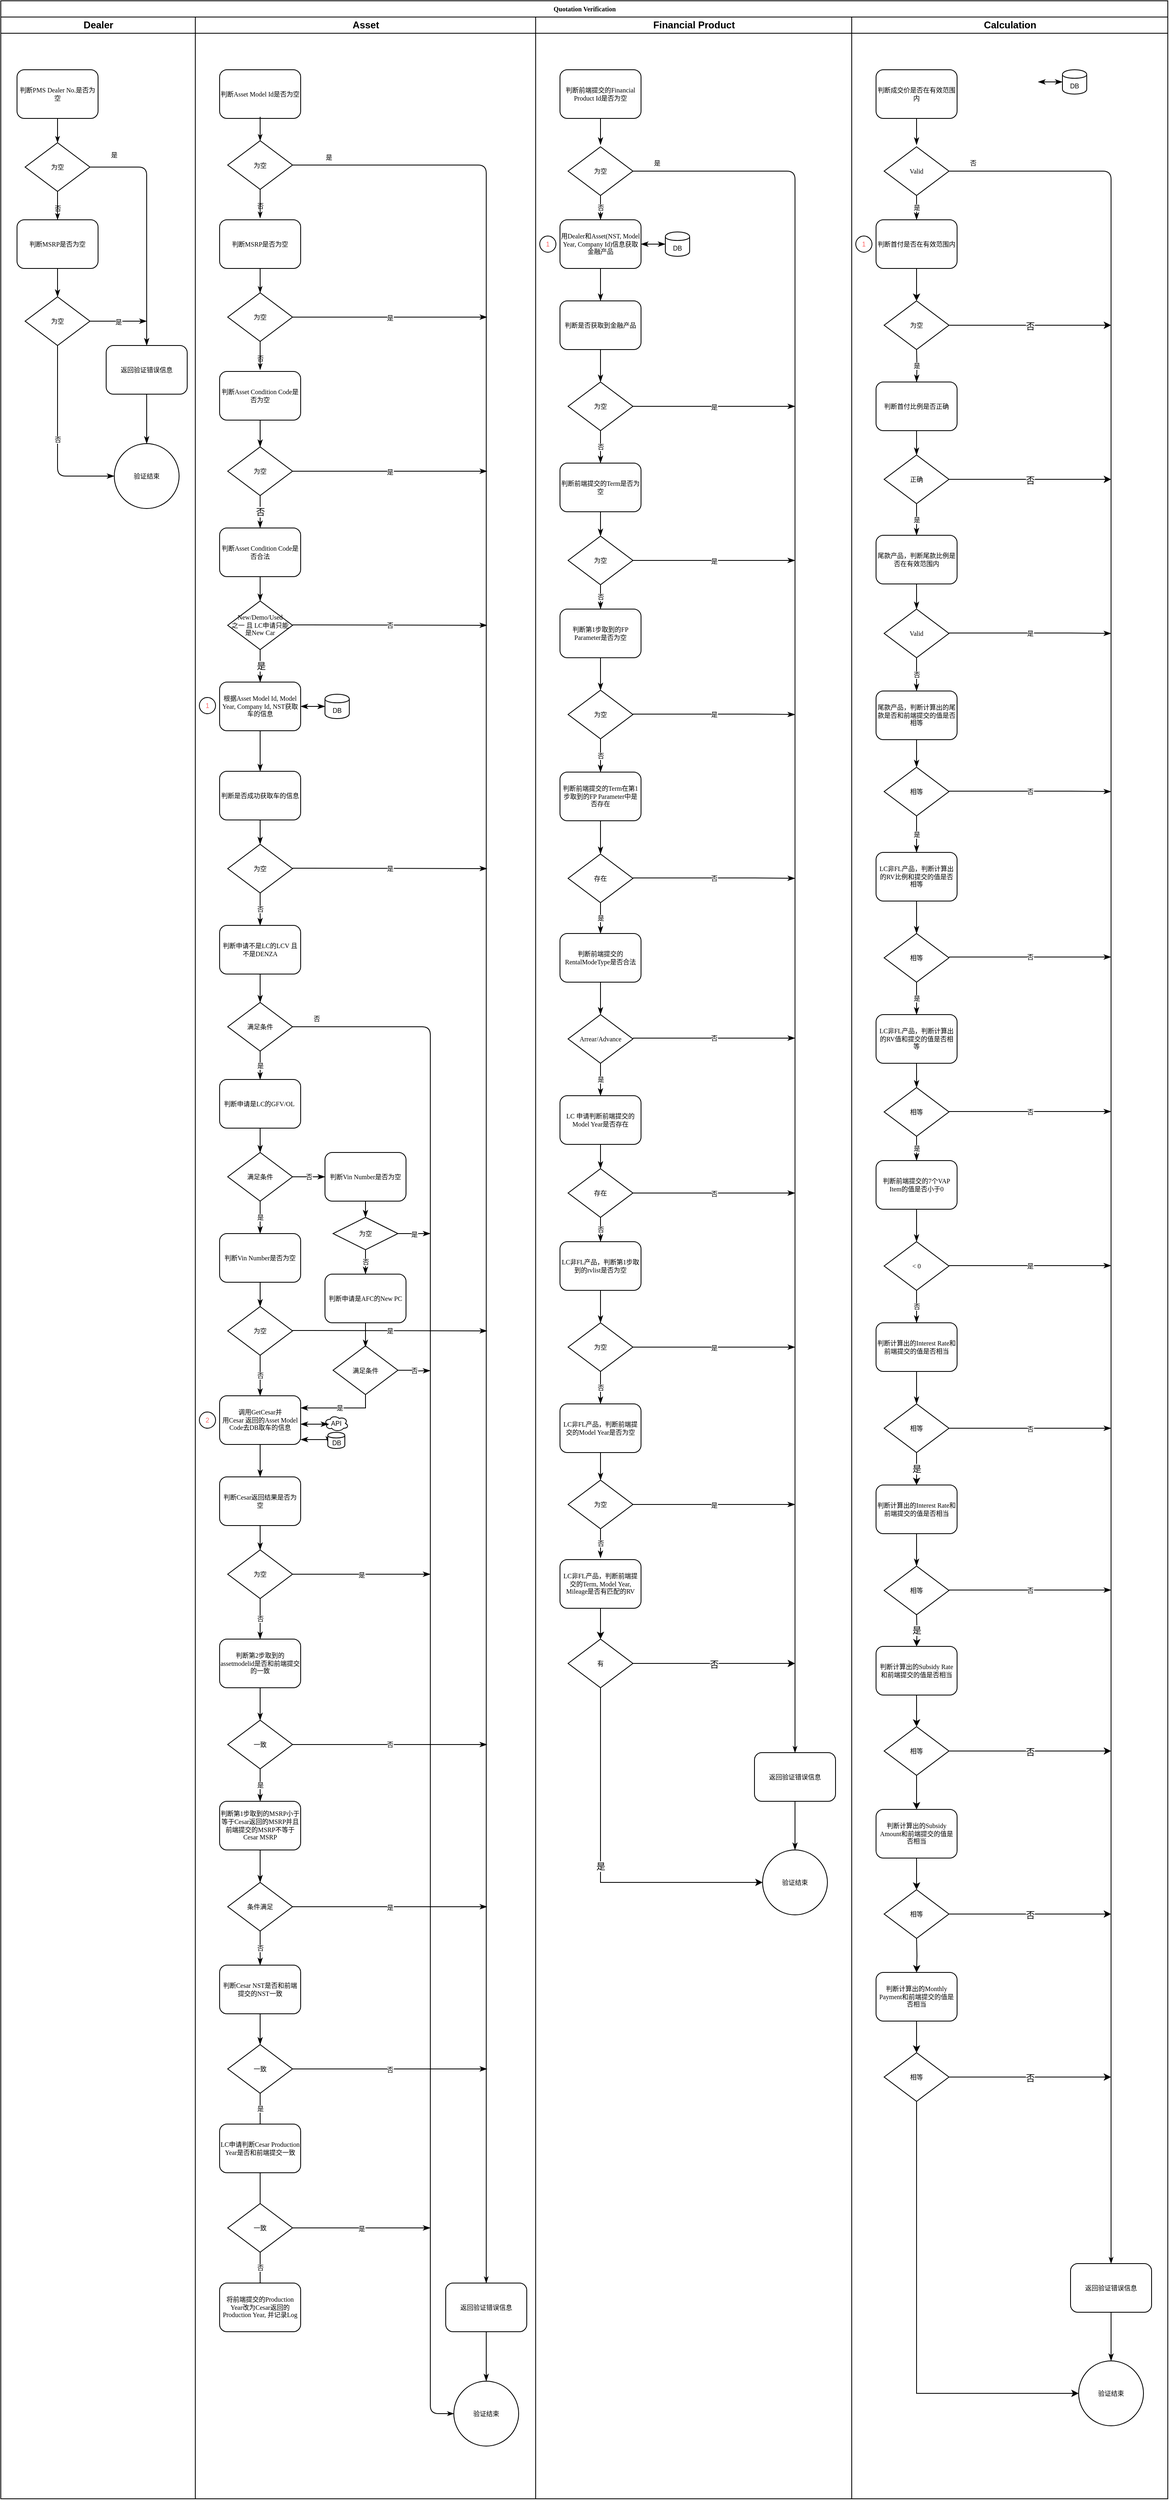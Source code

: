 <mxfile version="12.3.8" type="github" pages="1">
  <diagram name="Page-1" id="74e2e168-ea6b-b213-b513-2b3c1d86103e">
    <mxGraphModel dx="1182" dy="732" grid="1" gridSize="10" guides="1" tooltips="1" connect="1" arrows="1" fold="1" page="1" pageScale="1" pageWidth="1100" pageHeight="850" background="#ffffff" math="0" shadow="0">
      <root>
        <mxCell id="0"/>
        <mxCell id="1" parent="0"/>
        <mxCell id="77e6c97f196da883-1" value="Quotation Verification" style="swimlane;html=1;childLayout=stackLayout;startSize=20;rounded=0;shadow=0;labelBackgroundColor=none;strokeWidth=1;fontFamily=Verdana;fontSize=8;align=center;" parent="1" vertex="1">
          <mxGeometry x="70" y="40" width="1440" height="3080" as="geometry"/>
        </mxCell>
        <mxCell id="77e6c97f196da883-2" value="Dealer" style="swimlane;html=1;startSize=20;" parent="77e6c97f196da883-1" vertex="1">
          <mxGeometry y="20" width="240" height="3060" as="geometry"/>
        </mxCell>
        <mxCell id="77e6c97f196da883-8" value="判断PMS Dealer No.是否为空" style="rounded=1;whiteSpace=wrap;html=1;shadow=0;labelBackgroundColor=none;strokeWidth=1;fontFamily=Verdana;fontSize=8;align=center;" parent="77e6c97f196da883-2" vertex="1">
          <mxGeometry x="20" y="65" width="100" height="60" as="geometry"/>
        </mxCell>
        <mxCell id="s-7z_2EK09W1QtDXRIaZ-239" style="edgeStyle=orthogonalEdgeStyle;rounded=1;orthogonalLoop=1;jettySize=auto;html=1;entryX=0.5;entryY=0;entryDx=0;entryDy=0;startArrow=none;startFill=0;endArrow=classicThin;endFill=1;fontSize=8;fontColor=#000000;" parent="77e6c97f196da883-2" source="77e6c97f196da883-13" target="s-7z_2EK09W1QtDXRIaZ-238" edge="1">
          <mxGeometry relative="1" as="geometry"/>
        </mxCell>
        <mxCell id="77e6c97f196da883-13" value="为空" style="rhombus;whiteSpace=wrap;html=1;rounded=0;shadow=0;labelBackgroundColor=none;strokeWidth=1;fontFamily=Verdana;fontSize=8;align=center;" parent="77e6c97f196da883-2" vertex="1">
          <mxGeometry x="30" y="155" width="80" height="60" as="geometry"/>
        </mxCell>
        <mxCell id="77e6c97f196da883-30" value="否" style="edgeStyle=orthogonalEdgeStyle;rounded=1;html=1;labelBackgroundColor=none;startArrow=none;startFill=0;startSize=5;endArrow=classicThin;endFill=1;endSize=5;jettySize=auto;orthogonalLoop=1;strokeWidth=1;fontFamily=Verdana;fontSize=8" parent="77e6c97f196da883-2" source="77e6c97f196da883-13" edge="1">
          <mxGeometry x="0.2" relative="1" as="geometry">
            <mxPoint x="70" y="250" as="targetPoint"/>
            <mxPoint as="offset"/>
          </mxGeometry>
        </mxCell>
        <mxCell id="77e6c97f196da883-26" style="edgeStyle=orthogonalEdgeStyle;rounded=1;html=1;labelBackgroundColor=none;startArrow=none;startFill=0;startSize=5;endArrow=classicThin;endFill=1;endSize=5;jettySize=auto;orthogonalLoop=1;strokeWidth=1;fontFamily=Verdana;fontSize=8;entryX=0.5;entryY=0;entryDx=0;entryDy=0;" parent="77e6c97f196da883-2" source="77e6c97f196da883-8" target="77e6c97f196da883-13" edge="1">
          <mxGeometry relative="1" as="geometry">
            <mxPoint x="70" y="160" as="targetPoint"/>
          </mxGeometry>
        </mxCell>
        <mxCell id="s-7z_2EK09W1QtDXRIaZ-235" style="edgeStyle=orthogonalEdgeStyle;rounded=0;orthogonalLoop=1;jettySize=auto;html=1;exitX=0.5;exitY=1;exitDx=0;exitDy=0;entryX=0.5;entryY=0;entryDx=0;entryDy=0;startArrow=none;startFill=0;endArrow=classicThin;endFill=1;fontSize=8;fontColor=#000000;" parent="77e6c97f196da883-2" source="s-7z_2EK09W1QtDXRIaZ-14" target="s-7z_2EK09W1QtDXRIaZ-233" edge="1">
          <mxGeometry relative="1" as="geometry"/>
        </mxCell>
        <mxCell id="s-7z_2EK09W1QtDXRIaZ-14" value="判断MSRP是否为空" style="rounded=1;whiteSpace=wrap;html=1;shadow=0;labelBackgroundColor=none;strokeWidth=1;fontFamily=Verdana;fontSize=8;align=center;" parent="77e6c97f196da883-2" vertex="1">
          <mxGeometry x="20" y="250" width="100" height="60" as="geometry"/>
        </mxCell>
        <mxCell id="s-7z_2EK09W1QtDXRIaZ-246" value="否" style="edgeStyle=orthogonalEdgeStyle;rounded=1;orthogonalLoop=1;jettySize=auto;html=1;entryX=0;entryY=0.5;entryDx=0;entryDy=0;startArrow=none;startFill=0;endArrow=classicThin;endFill=1;fontSize=8;fontColor=#000000;exitX=0.5;exitY=1;exitDx=0;exitDy=0;" parent="77e6c97f196da883-2" source="s-7z_2EK09W1QtDXRIaZ-233" target="s-7z_2EK09W1QtDXRIaZ-236" edge="1">
          <mxGeometry relative="1" as="geometry"/>
        </mxCell>
        <mxCell id="s-7z_2EK09W1QtDXRIaZ-233" value="为空" style="rhombus;whiteSpace=wrap;html=1;rounded=0;shadow=0;labelBackgroundColor=none;strokeWidth=1;fontFamily=Verdana;fontSize=8;align=center;" parent="77e6c97f196da883-2" vertex="1">
          <mxGeometry x="30" y="345" width="80" height="60" as="geometry"/>
        </mxCell>
        <mxCell id="s-7z_2EK09W1QtDXRIaZ-236" value="验证结束" style="ellipse;whiteSpace=wrap;html=1;aspect=fixed;fontSize=8;fontColor=#000000;" parent="77e6c97f196da883-2" vertex="1">
          <mxGeometry x="140" y="526" width="80" height="80" as="geometry"/>
        </mxCell>
        <mxCell id="s-7z_2EK09W1QtDXRIaZ-237" style="edgeStyle=orthogonalEdgeStyle;rounded=0;orthogonalLoop=1;jettySize=auto;html=1;exitX=0.5;exitY=1;exitDx=0;exitDy=0;entryX=0.5;entryY=0;entryDx=0;entryDy=0;startArrow=none;startFill=0;endArrow=classicThin;endFill=1;fontSize=8;fontColor=#000000;" parent="77e6c97f196da883-2" source="s-7z_2EK09W1QtDXRIaZ-238" target="s-7z_2EK09W1QtDXRIaZ-236" edge="1">
          <mxGeometry relative="1" as="geometry"/>
        </mxCell>
        <mxCell id="s-7z_2EK09W1QtDXRIaZ-238" value="返回验证错误信息" style="rounded=1;whiteSpace=wrap;html=1;shadow=0;labelBackgroundColor=none;strokeWidth=1;fontFamily=Verdana;fontSize=8;align=center;" parent="77e6c97f196da883-2" vertex="1">
          <mxGeometry x="130" y="405" width="100" height="60" as="geometry"/>
        </mxCell>
        <mxCell id="s-7z_2EK09W1QtDXRIaZ-243" value="是" style="text;html=1;strokeColor=none;fillColor=none;align=center;verticalAlign=middle;whiteSpace=wrap;rounded=0;fontSize=8;fontColor=#000000;" parent="77e6c97f196da883-2" vertex="1">
          <mxGeometry x="120" y="160" width="40" height="20" as="geometry"/>
        </mxCell>
        <mxCell id="77e6c97f196da883-3" value="Asset" style="swimlane;html=1;startSize=20;" parent="77e6c97f196da883-1" vertex="1">
          <mxGeometry x="240" y="20" width="420" height="3060" as="geometry"/>
        </mxCell>
        <mxCell id="77e6c97f196da883-11" value="判断Asset Model Id是否为空" style="rounded=1;whiteSpace=wrap;html=1;shadow=0;labelBackgroundColor=none;strokeWidth=1;fontFamily=Verdana;fontSize=8;align=center;" parent="77e6c97f196da883-3" vertex="1">
          <mxGeometry x="30" y="65" width="100" height="60" as="geometry"/>
        </mxCell>
        <mxCell id="s-7z_2EK09W1QtDXRIaZ-9" style="edgeStyle=orthogonalEdgeStyle;rounded=1;html=1;labelBackgroundColor=none;startArrow=none;startFill=0;startSize=5;endArrow=classicThin;endFill=1;endSize=5;jettySize=auto;orthogonalLoop=1;strokeWidth=1;fontFamily=Verdana;fontSize=8;entryX=0.5;entryY=0;entryDx=0;entryDy=0;" parent="77e6c97f196da883-3" target="s-7z_2EK09W1QtDXRIaZ-11" edge="1">
          <mxGeometry relative="1" as="geometry">
            <mxPoint x="80" y="123" as="sourcePoint"/>
            <mxPoint x="10" y="97.5" as="targetPoint"/>
          </mxGeometry>
        </mxCell>
        <mxCell id="s-7z_2EK09W1QtDXRIaZ-10" value="否" style="edgeStyle=orthogonalEdgeStyle;rounded=1;html=1;labelBackgroundColor=none;startArrow=none;startFill=0;startSize=5;endArrow=classicThin;endFill=1;endSize=5;jettySize=auto;orthogonalLoop=1;strokeWidth=1;fontFamily=Verdana;fontSize=8" parent="77e6c97f196da883-3" source="s-7z_2EK09W1QtDXRIaZ-11" edge="1">
          <mxGeometry x="0.2" relative="1" as="geometry">
            <mxPoint x="80" y="248" as="targetPoint"/>
            <mxPoint as="offset"/>
          </mxGeometry>
        </mxCell>
        <mxCell id="s-7z_2EK09W1QtDXRIaZ-11" value="为空" style="rhombus;whiteSpace=wrap;html=1;rounded=0;shadow=0;labelBackgroundColor=none;strokeWidth=1;fontFamily=Verdana;fontSize=8;align=center;" parent="77e6c97f196da883-3" vertex="1">
          <mxGeometry x="40" y="152.5" width="80" height="60" as="geometry"/>
        </mxCell>
        <mxCell id="s-7z_2EK09W1QtDXRIaZ-18" style="edgeStyle=orthogonalEdgeStyle;rounded=1;html=1;labelBackgroundColor=none;startArrow=none;startFill=0;startSize=5;endArrow=classicThin;endFill=1;endSize=5;jettySize=auto;orthogonalLoop=1;strokeWidth=1;fontFamily=Verdana;fontSize=8;entryX=0.5;entryY=0;entryDx=0;entryDy=0;" parent="77e6c97f196da883-3" target="s-7z_2EK09W1QtDXRIaZ-19" edge="1">
          <mxGeometry relative="1" as="geometry">
            <mxPoint x="80" y="310" as="sourcePoint"/>
            <mxPoint x="-220" y="225" as="targetPoint"/>
          </mxGeometry>
        </mxCell>
        <mxCell id="s-7z_2EK09W1QtDXRIaZ-19" value="为空" style="rhombus;whiteSpace=wrap;html=1;rounded=0;shadow=0;labelBackgroundColor=none;strokeWidth=1;fontFamily=Verdana;fontSize=8;align=center;" parent="77e6c97f196da883-3" vertex="1">
          <mxGeometry x="40" y="340" width="80" height="60" as="geometry"/>
        </mxCell>
        <mxCell id="s-7z_2EK09W1QtDXRIaZ-20" value="否" style="edgeStyle=orthogonalEdgeStyle;rounded=1;html=1;labelBackgroundColor=none;startArrow=none;startFill=0;startSize=5;endArrow=classicThin;endFill=1;endSize=5;jettySize=auto;orthogonalLoop=1;strokeWidth=1;fontFamily=Verdana;fontSize=8" parent="77e6c97f196da883-3" source="s-7z_2EK09W1QtDXRIaZ-19" edge="1">
          <mxGeometry x="0.2" relative="1" as="geometry">
            <mxPoint x="80" y="435" as="targetPoint"/>
            <mxPoint as="offset"/>
          </mxGeometry>
        </mxCell>
        <mxCell id="s-7z_2EK09W1QtDXRIaZ-35" style="edgeStyle=orthogonalEdgeStyle;rounded=0;orthogonalLoop=1;jettySize=auto;html=1;exitX=0.5;exitY=1;exitDx=0;exitDy=0;entryX=0.5;entryY=0;entryDx=0;entryDy=0;endArrow=classicThin;endFill=1;" parent="77e6c97f196da883-3" source="s-7z_2EK09W1QtDXRIaZ-28" target="s-7z_2EK09W1QtDXRIaZ-31" edge="1">
          <mxGeometry relative="1" as="geometry"/>
        </mxCell>
        <mxCell id="s-7z_2EK09W1QtDXRIaZ-28" value="判断Asset Condition Code是否为空" style="rounded=1;whiteSpace=wrap;html=1;shadow=0;labelBackgroundColor=none;strokeWidth=1;fontFamily=Verdana;fontSize=8;align=center;" parent="77e6c97f196da883-3" vertex="1">
          <mxGeometry x="30" y="437" width="100" height="60" as="geometry"/>
        </mxCell>
        <mxCell id="s-7z_2EK09W1QtDXRIaZ-30" value="判断MSRP是否为空" style="rounded=1;whiteSpace=wrap;html=1;shadow=0;labelBackgroundColor=none;strokeWidth=1;fontFamily=Verdana;fontSize=8;align=center;" parent="77e6c97f196da883-3" vertex="1">
          <mxGeometry x="30" y="250" width="100" height="60" as="geometry"/>
        </mxCell>
        <mxCell id="s-7z_2EK09W1QtDXRIaZ-37" value="否" style="edgeStyle=orthogonalEdgeStyle;rounded=0;orthogonalLoop=1;jettySize=auto;html=1;exitX=0.5;exitY=1;exitDx=0;exitDy=0;entryX=0.5;entryY=0;entryDx=0;entryDy=0;endArrow=classicThin;endFill=1;" parent="77e6c97f196da883-3" source="s-7z_2EK09W1QtDXRIaZ-31" target="s-7z_2EK09W1QtDXRIaZ-16" edge="1">
          <mxGeometry relative="1" as="geometry"/>
        </mxCell>
        <mxCell id="s-7z_2EK09W1QtDXRIaZ-31" value="为空" style="rhombus;whiteSpace=wrap;html=1;rounded=0;shadow=0;labelBackgroundColor=none;strokeWidth=1;fontFamily=Verdana;fontSize=8;align=center;" parent="77e6c97f196da883-3" vertex="1">
          <mxGeometry x="40" y="530" width="80" height="60" as="geometry"/>
        </mxCell>
        <mxCell id="s-7z_2EK09W1QtDXRIaZ-41" style="edgeStyle=orthogonalEdgeStyle;rounded=0;orthogonalLoop=1;jettySize=auto;html=1;exitX=0.5;exitY=1;exitDx=0;exitDy=0;entryX=0.5;entryY=0;entryDx=0;entryDy=0;endArrow=classicThin;endFill=1;" parent="77e6c97f196da883-3" source="s-7z_2EK09W1QtDXRIaZ-16" target="s-7z_2EK09W1QtDXRIaZ-40" edge="1">
          <mxGeometry relative="1" as="geometry"/>
        </mxCell>
        <mxCell id="s-7z_2EK09W1QtDXRIaZ-16" value="判断Asset Condition Code是否合法" style="rounded=1;whiteSpace=wrap;html=1;shadow=0;labelBackgroundColor=none;strokeWidth=1;fontFamily=Verdana;fontSize=8;align=center;" parent="77e6c97f196da883-3" vertex="1">
          <mxGeometry x="30" y="630" width="100" height="60" as="geometry"/>
        </mxCell>
        <mxCell id="s-7z_2EK09W1QtDXRIaZ-44" value="是" style="edgeStyle=orthogonalEdgeStyle;rounded=0;orthogonalLoop=1;jettySize=auto;html=1;exitX=0.5;exitY=1;exitDx=0;exitDy=0;entryX=0.5;entryY=0;entryDx=0;entryDy=0;endArrow=classicThin;endFill=1;" parent="77e6c97f196da883-3" source="s-7z_2EK09W1QtDXRIaZ-40" edge="1">
          <mxGeometry relative="1" as="geometry">
            <mxPoint x="80" y="820" as="targetPoint"/>
          </mxGeometry>
        </mxCell>
        <mxCell id="s-7z_2EK09W1QtDXRIaZ-40" value="New/Demo/Used&lt;br&gt;之一 且 LC申请只能是New Car" style="rhombus;whiteSpace=wrap;html=1;rounded=0;shadow=0;labelBackgroundColor=none;strokeWidth=1;fontFamily=Verdana;fontSize=8;align=center;" parent="77e6c97f196da883-3" vertex="1">
          <mxGeometry x="40" y="720" width="80" height="60" as="geometry"/>
        </mxCell>
        <mxCell id="77e6c97f196da883-10" value="根据Asset Model Id, Model Year, Company Id, NST获取车的信息" style="rounded=1;whiteSpace=wrap;html=1;shadow=0;labelBackgroundColor=none;strokeWidth=1;fontFamily=Verdana;fontSize=8;align=center;" parent="77e6c97f196da883-3" vertex="1">
          <mxGeometry x="30" y="820" width="100" height="60" as="geometry"/>
        </mxCell>
        <mxCell id="s-7z_2EK09W1QtDXRIaZ-59" value="否" style="edgeStyle=orthogonalEdgeStyle;rounded=0;orthogonalLoop=1;jettySize=auto;html=1;exitX=0.5;exitY=1;exitDx=0;exitDy=0;entryX=0.5;entryY=0;entryDx=0;entryDy=0;startArrow=none;startFill=0;endArrow=classicThin;endFill=1;fontSize=8;" parent="77e6c97f196da883-3" source="s-7z_2EK09W1QtDXRIaZ-46" target="s-7z_2EK09W1QtDXRIaZ-56" edge="1">
          <mxGeometry relative="1" as="geometry"/>
        </mxCell>
        <mxCell id="s-7z_2EK09W1QtDXRIaZ-46" value="为空" style="rhombus;whiteSpace=wrap;html=1;rounded=0;shadow=0;labelBackgroundColor=none;strokeWidth=1;fontFamily=Verdana;fontSize=8;align=center;" parent="77e6c97f196da883-3" vertex="1">
          <mxGeometry x="40" y="1020" width="80" height="60" as="geometry"/>
        </mxCell>
        <mxCell id="s-7z_2EK09W1QtDXRIaZ-48" style="edgeStyle=orthogonalEdgeStyle;rounded=0;orthogonalLoop=1;jettySize=auto;html=1;exitX=0.5;exitY=1;exitDx=0;exitDy=0;entryX=0.5;entryY=0;entryDx=0;entryDy=0;endArrow=classicThin;endFill=1;fontSize=8;" parent="77e6c97f196da883-3" source="s-7z_2EK09W1QtDXRIaZ-45" target="s-7z_2EK09W1QtDXRIaZ-46" edge="1">
          <mxGeometry relative="1" as="geometry"/>
        </mxCell>
        <mxCell id="s-7z_2EK09W1QtDXRIaZ-45" value="判断是否成功获取车的信息" style="rounded=1;whiteSpace=wrap;html=1;shadow=0;labelBackgroundColor=none;strokeWidth=1;fontFamily=Verdana;fontSize=8;align=center;" parent="77e6c97f196da883-3" vertex="1">
          <mxGeometry x="30" y="930" width="100" height="60" as="geometry"/>
        </mxCell>
        <mxCell id="s-7z_2EK09W1QtDXRIaZ-47" style="edgeStyle=orthogonalEdgeStyle;rounded=0;orthogonalLoop=1;jettySize=auto;html=1;exitX=0.5;exitY=1;exitDx=0;exitDy=0;entryX=0.5;entryY=0;entryDx=0;entryDy=0;endArrow=classicThin;endFill=1;fontSize=8;" parent="77e6c97f196da883-3" source="77e6c97f196da883-10" target="s-7z_2EK09W1QtDXRIaZ-45" edge="1">
          <mxGeometry relative="1" as="geometry">
            <mxPoint x="160" y="890" as="sourcePoint"/>
          </mxGeometry>
        </mxCell>
        <mxCell id="s-7z_2EK09W1QtDXRIaZ-52" value="DB" style="shape=cylinder;whiteSpace=wrap;html=1;boundedLbl=1;backgroundOutline=1;fontSize=8;" parent="77e6c97f196da883-3" vertex="1">
          <mxGeometry x="160" y="835" width="30" height="30" as="geometry"/>
        </mxCell>
        <mxCell id="s-7z_2EK09W1QtDXRIaZ-53" value="" style="endArrow=classicThin;startArrow=classicThin;html=1;fontSize=8;entryX=1;entryY=0.5;entryDx=0;entryDy=0;endFill=1;startFill=1;" parent="77e6c97f196da883-3" target="77e6c97f196da883-10" edge="1">
          <mxGeometry width="50" height="50" relative="1" as="geometry">
            <mxPoint x="160" y="850" as="sourcePoint"/>
            <mxPoint x="140" y="1150" as="targetPoint"/>
          </mxGeometry>
        </mxCell>
        <mxCell id="s-7z_2EK09W1QtDXRIaZ-55" value="否" style="endArrow=none;html=1;fontSize=8;entryX=1;entryY=0.5;entryDx=0;entryDy=0;endFill=0;startArrow=classicThin;startFill=1;" parent="77e6c97f196da883-3" edge="1">
          <mxGeometry width="50" height="50" relative="1" as="geometry">
            <mxPoint x="360" y="750" as="sourcePoint"/>
            <mxPoint x="120" y="749.5" as="targetPoint"/>
            <Array as="points"/>
          </mxGeometry>
        </mxCell>
        <mxCell id="s-7z_2EK09W1QtDXRIaZ-61" style="edgeStyle=orthogonalEdgeStyle;rounded=0;orthogonalLoop=1;jettySize=auto;html=1;exitX=0.5;exitY=1;exitDx=0;exitDy=0;entryX=0.5;entryY=0;entryDx=0;entryDy=0;startArrow=none;startFill=0;endArrow=classicThin;endFill=1;fontSize=8;" parent="77e6c97f196da883-3" source="s-7z_2EK09W1QtDXRIaZ-56" target="s-7z_2EK09W1QtDXRIaZ-60" edge="1">
          <mxGeometry relative="1" as="geometry"/>
        </mxCell>
        <mxCell id="s-7z_2EK09W1QtDXRIaZ-56" value="判断申请不是LC的LCV 且 不是DENZA" style="rounded=1;whiteSpace=wrap;html=1;shadow=0;labelBackgroundColor=none;strokeWidth=1;fontFamily=Verdana;fontSize=8;align=center;" parent="77e6c97f196da883-3" vertex="1">
          <mxGeometry x="30" y="1120" width="100" height="60" as="geometry"/>
        </mxCell>
        <mxCell id="s-7z_2EK09W1QtDXRIaZ-63" value="是" style="edgeStyle=orthogonalEdgeStyle;rounded=0;orthogonalLoop=1;jettySize=auto;html=1;exitX=0.5;exitY=1;exitDx=0;exitDy=0;startArrow=none;startFill=0;endArrow=classicThin;endFill=1;fontSize=8;" parent="77e6c97f196da883-3" source="s-7z_2EK09W1QtDXRIaZ-60" target="s-7z_2EK09W1QtDXRIaZ-62" edge="1">
          <mxGeometry relative="1" as="geometry"/>
        </mxCell>
        <mxCell id="s-7z_2EK09W1QtDXRIaZ-60" value="满足条件" style="rhombus;whiteSpace=wrap;html=1;rounded=0;shadow=0;labelBackgroundColor=none;strokeWidth=1;fontFamily=Verdana;fontSize=8;align=center;" parent="77e6c97f196da883-3" vertex="1">
          <mxGeometry x="40" y="1215" width="80" height="60" as="geometry"/>
        </mxCell>
        <mxCell id="s-7z_2EK09W1QtDXRIaZ-66" style="edgeStyle=orthogonalEdgeStyle;rounded=0;orthogonalLoop=1;jettySize=auto;html=1;exitX=0.5;exitY=1;exitDx=0;exitDy=0;entryX=0.5;entryY=0;entryDx=0;entryDy=0;startArrow=none;startFill=0;endArrow=classicThin;endFill=1;fontSize=8;" parent="77e6c97f196da883-3" source="s-7z_2EK09W1QtDXRIaZ-62" target="s-7z_2EK09W1QtDXRIaZ-64" edge="1">
          <mxGeometry relative="1" as="geometry"/>
        </mxCell>
        <mxCell id="s-7z_2EK09W1QtDXRIaZ-62" value="判断申请是LC的GFV/OL&amp;nbsp;" style="rounded=1;whiteSpace=wrap;html=1;shadow=0;labelBackgroundColor=none;strokeWidth=1;fontFamily=Verdana;fontSize=8;align=center;" parent="77e6c97f196da883-3" vertex="1">
          <mxGeometry x="30" y="1310" width="100" height="60" as="geometry"/>
        </mxCell>
        <mxCell id="s-7z_2EK09W1QtDXRIaZ-69" value="是" style="edgeStyle=orthogonalEdgeStyle;rounded=0;orthogonalLoop=1;jettySize=auto;html=1;exitX=0.5;exitY=1;exitDx=0;exitDy=0;entryX=0.5;entryY=0;entryDx=0;entryDy=0;startArrow=none;startFill=0;endArrow=classicThin;endFill=1;fontSize=8;" parent="77e6c97f196da883-3" source="s-7z_2EK09W1QtDXRIaZ-64" target="s-7z_2EK09W1QtDXRIaZ-68" edge="1">
          <mxGeometry relative="1" as="geometry"/>
        </mxCell>
        <mxCell id="s-7z_2EK09W1QtDXRIaZ-131" value="否" style="edgeStyle=orthogonalEdgeStyle;rounded=0;orthogonalLoop=1;jettySize=auto;html=1;exitX=1;exitY=0.5;exitDx=0;exitDy=0;entryX=0;entryY=0.5;entryDx=0;entryDy=0;startArrow=none;startFill=0;endArrow=classicThin;endFill=1;fontSize=8;fontColor=#000000;" parent="77e6c97f196da883-3" source="s-7z_2EK09W1QtDXRIaZ-64" target="s-7z_2EK09W1QtDXRIaZ-127" edge="1">
          <mxGeometry relative="1" as="geometry"/>
        </mxCell>
        <mxCell id="s-7z_2EK09W1QtDXRIaZ-64" value="满足条件" style="rhombus;whiteSpace=wrap;html=1;rounded=0;shadow=0;labelBackgroundColor=none;strokeWidth=1;fontFamily=Verdana;fontSize=8;align=center;" parent="77e6c97f196da883-3" vertex="1">
          <mxGeometry x="40" y="1400" width="80" height="60" as="geometry"/>
        </mxCell>
        <mxCell id="s-7z_2EK09W1QtDXRIaZ-67" value="是" style="endArrow=none;html=1;fontSize=8;entryX=1;entryY=0.5;entryDx=0;entryDy=0;endFill=0;startArrow=classicThin;startFill=1;" parent="77e6c97f196da883-3" edge="1">
          <mxGeometry width="50" height="50" relative="1" as="geometry">
            <mxPoint x="360" y="1050" as="sourcePoint"/>
            <mxPoint x="120" y="1049.5" as="targetPoint"/>
            <Array as="points"/>
          </mxGeometry>
        </mxCell>
        <mxCell id="s-7z_2EK09W1QtDXRIaZ-71" style="edgeStyle=orthogonalEdgeStyle;rounded=0;orthogonalLoop=1;jettySize=auto;html=1;exitX=0.5;exitY=1;exitDx=0;exitDy=0;entryX=0.5;entryY=0;entryDx=0;entryDy=0;startArrow=none;startFill=0;endArrow=classicThin;endFill=1;fontSize=8;" parent="77e6c97f196da883-3" source="s-7z_2EK09W1QtDXRIaZ-68" target="s-7z_2EK09W1QtDXRIaZ-70" edge="1">
          <mxGeometry relative="1" as="geometry"/>
        </mxCell>
        <mxCell id="s-7z_2EK09W1QtDXRIaZ-68" value="判断Vin Number是否为空" style="rounded=1;whiteSpace=wrap;html=1;shadow=0;labelBackgroundColor=none;strokeWidth=1;fontFamily=Verdana;fontSize=8;align=center;" parent="77e6c97f196da883-3" vertex="1">
          <mxGeometry x="30" y="1500" width="100" height="60" as="geometry"/>
        </mxCell>
        <mxCell id="s-7z_2EK09W1QtDXRIaZ-74" value="否" style="edgeStyle=orthogonalEdgeStyle;rounded=0;orthogonalLoop=1;jettySize=auto;html=1;exitX=0.5;exitY=1;exitDx=0;exitDy=0;entryX=0.5;entryY=0;entryDx=0;entryDy=0;startArrow=none;startFill=0;endArrow=classicThin;endFill=1;fontSize=8;" parent="77e6c97f196da883-3" source="s-7z_2EK09W1QtDXRIaZ-70" target="s-7z_2EK09W1QtDXRIaZ-72" edge="1">
          <mxGeometry relative="1" as="geometry"/>
        </mxCell>
        <mxCell id="s-7z_2EK09W1QtDXRIaZ-70" value="为空" style="rhombus;whiteSpace=wrap;html=1;rounded=0;shadow=0;labelBackgroundColor=none;strokeWidth=1;fontFamily=Verdana;fontSize=8;align=center;" parent="77e6c97f196da883-3" vertex="1">
          <mxGeometry x="40" y="1590" width="80" height="60" as="geometry"/>
        </mxCell>
        <mxCell id="s-7z_2EK09W1QtDXRIaZ-83" style="edgeStyle=orthogonalEdgeStyle;rounded=0;orthogonalLoop=1;jettySize=auto;html=1;exitX=1;exitY=0.5;exitDx=0;exitDy=0;entryX=0.16;entryY=0.55;entryDx=0;entryDy=0;entryPerimeter=0;startArrow=classicThin;startFill=1;endArrow=classicThin;endFill=1;fontSize=8;" parent="77e6c97f196da883-3" edge="1">
          <mxGeometry relative="1" as="geometry">
            <mxPoint x="130" y="1735" as="sourcePoint"/>
            <mxPoint x="164" y="1735" as="targetPoint"/>
          </mxGeometry>
        </mxCell>
        <mxCell id="s-7z_2EK09W1QtDXRIaZ-85" style="edgeStyle=orthogonalEdgeStyle;rounded=0;orthogonalLoop=1;jettySize=auto;html=1;exitX=0.5;exitY=1;exitDx=0;exitDy=0;entryX=0.5;entryY=0;entryDx=0;entryDy=0;startArrow=none;startFill=0;endArrow=classicThin;endFill=1;fontSize=8;" parent="77e6c97f196da883-3" source="s-7z_2EK09W1QtDXRIaZ-72" target="s-7z_2EK09W1QtDXRIaZ-84" edge="1">
          <mxGeometry relative="1" as="geometry"/>
        </mxCell>
        <mxCell id="s-7z_2EK09W1QtDXRIaZ-91" style="edgeStyle=orthogonalEdgeStyle;rounded=0;orthogonalLoop=1;jettySize=auto;html=1;exitX=1;exitY=0.75;exitDx=0;exitDy=0;entryX=0;entryY=0.5;entryDx=0;entryDy=0;startArrow=classicThin;startFill=1;endArrow=classicThin;endFill=1;fontSize=8;" parent="77e6c97f196da883-3" edge="1">
          <mxGeometry relative="1" as="geometry">
            <mxPoint x="130" y="1754" as="sourcePoint"/>
            <mxPoint x="164" y="1759" as="targetPoint"/>
          </mxGeometry>
        </mxCell>
        <mxCell id="s-7z_2EK09W1QtDXRIaZ-72" value="调用GetCesar并&lt;br&gt;用Cesar 返回的Asset Model Code去DB取车的信息" style="rounded=1;whiteSpace=wrap;html=1;shadow=0;labelBackgroundColor=none;strokeWidth=1;fontFamily=Verdana;fontSize=8;align=center;" parent="77e6c97f196da883-3" vertex="1">
          <mxGeometry x="30" y="1700" width="100" height="60" as="geometry"/>
        </mxCell>
        <mxCell id="s-7z_2EK09W1QtDXRIaZ-75" value="是" style="endArrow=none;html=1;fontSize=8;entryX=1;entryY=0.5;entryDx=0;entryDy=0;startArrow=classicThin;startFill=1;" parent="77e6c97f196da883-3" edge="1">
          <mxGeometry width="50" height="50" relative="1" as="geometry">
            <mxPoint x="360" y="1620" as="sourcePoint"/>
            <mxPoint x="120" y="1619.5" as="targetPoint"/>
            <Array as="points"/>
          </mxGeometry>
        </mxCell>
        <mxCell id="s-7z_2EK09W1QtDXRIaZ-76" value="API" style="ellipse;shape=cloud;whiteSpace=wrap;html=1;fontSize=8;" parent="77e6c97f196da883-3" vertex="1">
          <mxGeometry x="159" y="1724" width="30" height="20" as="geometry"/>
        </mxCell>
        <mxCell id="s-7z_2EK09W1QtDXRIaZ-87" style="edgeStyle=orthogonalEdgeStyle;rounded=0;orthogonalLoop=1;jettySize=auto;html=1;exitX=0.5;exitY=1;exitDx=0;exitDy=0;entryX=0.5;entryY=0;entryDx=0;entryDy=0;startArrow=none;startFill=0;endArrow=classicThin;endFill=1;fontSize=8;" parent="77e6c97f196da883-3" source="s-7z_2EK09W1QtDXRIaZ-84" target="s-7z_2EK09W1QtDXRIaZ-86" edge="1">
          <mxGeometry relative="1" as="geometry"/>
        </mxCell>
        <mxCell id="s-7z_2EK09W1QtDXRIaZ-84" value="判断Cesar返回结果是否为空" style="rounded=1;whiteSpace=wrap;html=1;shadow=0;labelBackgroundColor=none;strokeWidth=1;fontFamily=Verdana;fontSize=8;align=center;" parent="77e6c97f196da883-3" vertex="1">
          <mxGeometry x="30" y="1800" width="100" height="60" as="geometry"/>
        </mxCell>
        <mxCell id="s-7z_2EK09W1QtDXRIaZ-95" value="否" style="edgeStyle=orthogonalEdgeStyle;rounded=0;orthogonalLoop=1;jettySize=auto;html=1;exitX=0.5;exitY=1;exitDx=0;exitDy=0;entryX=0.5;entryY=0;entryDx=0;entryDy=0;startArrow=none;startFill=0;endArrow=classicThin;endFill=1;fontSize=8;" parent="77e6c97f196da883-3" source="s-7z_2EK09W1QtDXRIaZ-86" target="s-7z_2EK09W1QtDXRIaZ-94" edge="1">
          <mxGeometry relative="1" as="geometry"/>
        </mxCell>
        <mxCell id="s-7z_2EK09W1QtDXRIaZ-86" value="为空" style="rhombus;whiteSpace=wrap;html=1;rounded=0;shadow=0;labelBackgroundColor=none;strokeWidth=1;fontFamily=Verdana;fontSize=8;align=center;" parent="77e6c97f196da883-3" vertex="1">
          <mxGeometry x="40" y="1890" width="80" height="60" as="geometry"/>
        </mxCell>
        <mxCell id="s-7z_2EK09W1QtDXRIaZ-90" value="DB" style="shape=cylinder;whiteSpace=wrap;html=1;boundedLbl=1;backgroundOutline=1;fontSize=8;" parent="77e6c97f196da883-3" vertex="1">
          <mxGeometry x="163.5" y="1745" width="21" height="20" as="geometry"/>
        </mxCell>
        <mxCell id="s-7z_2EK09W1QtDXRIaZ-97" style="edgeStyle=orthogonalEdgeStyle;rounded=0;orthogonalLoop=1;jettySize=auto;html=1;exitX=0.5;exitY=1;exitDx=0;exitDy=0;entryX=0.5;entryY=0;entryDx=0;entryDy=0;startArrow=none;startFill=0;endArrow=classicThin;endFill=1;fontSize=8;" parent="77e6c97f196da883-3" source="s-7z_2EK09W1QtDXRIaZ-94" target="s-7z_2EK09W1QtDXRIaZ-96" edge="1">
          <mxGeometry relative="1" as="geometry"/>
        </mxCell>
        <mxCell id="s-7z_2EK09W1QtDXRIaZ-94" value="判断第2步取到的assetmodelid是否和前端提交的一致" style="rounded=1;whiteSpace=wrap;html=1;shadow=0;labelBackgroundColor=none;strokeWidth=1;fontFamily=Verdana;fontSize=8;align=center;" parent="77e6c97f196da883-3" vertex="1">
          <mxGeometry x="30" y="2000" width="100" height="60" as="geometry"/>
        </mxCell>
        <mxCell id="s-7z_2EK09W1QtDXRIaZ-100" value="是" style="edgeStyle=orthogonalEdgeStyle;rounded=0;orthogonalLoop=1;jettySize=auto;html=1;exitX=0.5;exitY=1;exitDx=0;exitDy=0;entryX=0.5;entryY=0;entryDx=0;entryDy=0;startArrow=none;startFill=0;endArrow=classicThin;endFill=1;fontSize=8;" parent="77e6c97f196da883-3" source="s-7z_2EK09W1QtDXRIaZ-96" target="s-7z_2EK09W1QtDXRIaZ-99" edge="1">
          <mxGeometry relative="1" as="geometry"/>
        </mxCell>
        <mxCell id="s-7z_2EK09W1QtDXRIaZ-96" value="一致" style="rhombus;whiteSpace=wrap;html=1;rounded=0;shadow=0;labelBackgroundColor=none;strokeWidth=1;fontFamily=Verdana;fontSize=8;align=center;" parent="77e6c97f196da883-3" vertex="1">
          <mxGeometry x="40" y="2100" width="80" height="60" as="geometry"/>
        </mxCell>
        <mxCell id="s-7z_2EK09W1QtDXRIaZ-98" value="否" style="endArrow=classicThin;html=1;fontSize=8;exitX=1;exitY=0.5;exitDx=0;exitDy=0;startArrow=none;startFill=0;endFill=1;" parent="77e6c97f196da883-3" source="s-7z_2EK09W1QtDXRIaZ-96" edge="1">
          <mxGeometry width="50" height="50" relative="1" as="geometry">
            <mxPoint x="170" y="2160" as="sourcePoint"/>
            <mxPoint x="360" y="2130" as="targetPoint"/>
            <Array as="points">
              <mxPoint x="240" y="2130"/>
            </Array>
          </mxGeometry>
        </mxCell>
        <mxCell id="s-7z_2EK09W1QtDXRIaZ-109" style="edgeStyle=orthogonalEdgeStyle;rounded=0;orthogonalLoop=1;jettySize=auto;html=1;exitX=0.5;exitY=1;exitDx=0;exitDy=0;entryX=0.5;entryY=0;entryDx=0;entryDy=0;startArrow=none;startFill=0;endArrow=classicThin;endFill=1;fontSize=8;fontColor=#FF6666;" parent="77e6c97f196da883-3" source="s-7z_2EK09W1QtDXRIaZ-99" target="s-7z_2EK09W1QtDXRIaZ-108" edge="1">
          <mxGeometry relative="1" as="geometry"/>
        </mxCell>
        <mxCell id="s-7z_2EK09W1QtDXRIaZ-99" value="判断第1步取到的MSRP小于等于Cesar返回的MSRP并且前端提交的MSRP不等于Cesar MSRP" style="rounded=1;whiteSpace=wrap;html=1;shadow=0;labelBackgroundColor=none;strokeWidth=1;fontFamily=Verdana;fontSize=8;align=center;" parent="77e6c97f196da883-3" vertex="1">
          <mxGeometry x="30" y="2200" width="100" height="60" as="geometry"/>
        </mxCell>
        <mxCell id="s-7z_2EK09W1QtDXRIaZ-102" value="1" style="ellipse;whiteSpace=wrap;html=1;aspect=fixed;fontSize=8;fontColor=#FF6666;" parent="77e6c97f196da883-3" vertex="1">
          <mxGeometry x="5" y="839" width="20" height="20" as="geometry"/>
        </mxCell>
        <mxCell id="s-7z_2EK09W1QtDXRIaZ-105" value="2" style="ellipse;whiteSpace=wrap;html=1;aspect=fixed;fontSize=8;fontColor=#FF6666;" parent="77e6c97f196da883-3" vertex="1">
          <mxGeometry x="5" y="1720" width="20" height="20" as="geometry"/>
        </mxCell>
        <mxCell id="s-7z_2EK09W1QtDXRIaZ-112" value="否" style="edgeStyle=orthogonalEdgeStyle;rounded=0;orthogonalLoop=1;jettySize=auto;html=1;exitX=0.5;exitY=1;exitDx=0;exitDy=0;startArrow=none;startFill=0;endArrow=classicThin;endFill=1;fontSize=8;fontColor=#000000;" parent="77e6c97f196da883-3" source="s-7z_2EK09W1QtDXRIaZ-108" target="s-7z_2EK09W1QtDXRIaZ-111" edge="1">
          <mxGeometry relative="1" as="geometry"/>
        </mxCell>
        <mxCell id="s-7z_2EK09W1QtDXRIaZ-108" value="条件满足" style="rhombus;whiteSpace=wrap;html=1;rounded=0;shadow=0;labelBackgroundColor=none;strokeWidth=1;fontFamily=Verdana;fontSize=8;align=center;" parent="77e6c97f196da883-3" vertex="1">
          <mxGeometry x="40" y="2300" width="80" height="60" as="geometry"/>
        </mxCell>
        <mxCell id="s-7z_2EK09W1QtDXRIaZ-114" style="edgeStyle=orthogonalEdgeStyle;rounded=0;orthogonalLoop=1;jettySize=auto;html=1;exitX=0.5;exitY=1;exitDx=0;exitDy=0;entryX=0.5;entryY=0;entryDx=0;entryDy=0;startArrow=none;startFill=0;endArrow=classicThin;endFill=1;fontSize=8;fontColor=#000000;" parent="77e6c97f196da883-3" source="s-7z_2EK09W1QtDXRIaZ-111" target="s-7z_2EK09W1QtDXRIaZ-113" edge="1">
          <mxGeometry relative="1" as="geometry"/>
        </mxCell>
        <mxCell id="s-7z_2EK09W1QtDXRIaZ-111" value="判断Cesar NST是否和前端提交的NST一致" style="rounded=1;whiteSpace=wrap;html=1;shadow=0;labelBackgroundColor=none;strokeWidth=1;fontFamily=Verdana;fontSize=8;align=center;" parent="77e6c97f196da883-3" vertex="1">
          <mxGeometry x="30" y="2402" width="100" height="60" as="geometry"/>
        </mxCell>
        <mxCell id="s-7z_2EK09W1QtDXRIaZ-117" value="是" style="edgeStyle=orthogonalEdgeStyle;rounded=0;orthogonalLoop=1;jettySize=auto;html=1;exitX=0.5;exitY=1;exitDx=0;exitDy=0;entryX=0.5;entryY=0;entryDx=0;entryDy=0;startArrow=none;startFill=0;endArrow=none;endFill=0;fontSize=8;fontColor=#000000;" parent="77e6c97f196da883-3" source="s-7z_2EK09W1QtDXRIaZ-113" target="s-7z_2EK09W1QtDXRIaZ-116" edge="1">
          <mxGeometry relative="1" as="geometry"/>
        </mxCell>
        <mxCell id="s-7z_2EK09W1QtDXRIaZ-113" value="一致" style="rhombus;whiteSpace=wrap;html=1;rounded=0;shadow=0;labelBackgroundColor=none;strokeWidth=1;fontFamily=Verdana;fontSize=8;align=center;" parent="77e6c97f196da883-3" vertex="1">
          <mxGeometry x="40" y="2500" width="80" height="60" as="geometry"/>
        </mxCell>
        <mxCell id="s-7z_2EK09W1QtDXRIaZ-120" style="edgeStyle=orthogonalEdgeStyle;rounded=0;orthogonalLoop=1;jettySize=auto;html=1;exitX=0.5;exitY=1;exitDx=0;exitDy=0;entryX=0.5;entryY=0.122;entryDx=0;entryDy=0;entryPerimeter=0;startArrow=none;startFill=0;endArrow=none;endFill=0;fontSize=8;fontColor=#000000;" parent="77e6c97f196da883-3" source="s-7z_2EK09W1QtDXRIaZ-116" target="s-7z_2EK09W1QtDXRIaZ-118" edge="1">
          <mxGeometry relative="1" as="geometry"/>
        </mxCell>
        <mxCell id="s-7z_2EK09W1QtDXRIaZ-116" value="LC申请判断Cesar Production Year是否和前端提交一致" style="rounded=1;whiteSpace=wrap;html=1;shadow=0;labelBackgroundColor=none;strokeWidth=1;fontFamily=Verdana;fontSize=8;align=center;" parent="77e6c97f196da883-3" vertex="1">
          <mxGeometry x="30" y="2598" width="100" height="60" as="geometry"/>
        </mxCell>
        <mxCell id="s-7z_2EK09W1QtDXRIaZ-122" value="否" style="edgeStyle=orthogonalEdgeStyle;rounded=0;orthogonalLoop=1;jettySize=auto;html=1;exitX=0.5;exitY=1;exitDx=0;exitDy=0;entryX=0.5;entryY=0;entryDx=0;entryDy=0;startArrow=none;startFill=0;endArrow=none;endFill=0;fontSize=8;fontColor=#000000;" parent="77e6c97f196da883-3" source="s-7z_2EK09W1QtDXRIaZ-118" target="s-7z_2EK09W1QtDXRIaZ-121" edge="1">
          <mxGeometry relative="1" as="geometry"/>
        </mxCell>
        <mxCell id="s-7z_2EK09W1QtDXRIaZ-118" value="一致" style="rhombus;whiteSpace=wrap;html=1;rounded=0;shadow=0;labelBackgroundColor=none;strokeWidth=1;fontFamily=Verdana;fontSize=8;align=center;" parent="77e6c97f196da883-3" vertex="1">
          <mxGeometry x="40" y="2696" width="80" height="60" as="geometry"/>
        </mxCell>
        <mxCell id="s-7z_2EK09W1QtDXRIaZ-121" value="将前端提交的Production Year改为Cesar返回的Production Year, 并记录Log" style="rounded=1;whiteSpace=wrap;html=1;shadow=0;labelBackgroundColor=none;strokeWidth=1;fontFamily=Verdana;fontSize=8;align=center;" parent="77e6c97f196da883-3" vertex="1">
          <mxGeometry x="30" y="2794" width="100" height="60" as="geometry"/>
        </mxCell>
        <mxCell id="s-7z_2EK09W1QtDXRIaZ-125" value="是" style="text;html=1;strokeColor=none;fillColor=none;align=center;verticalAlign=middle;whiteSpace=wrap;rounded=0;fontSize=8;fontColor=#000000;" parent="77e6c97f196da883-3" vertex="1">
          <mxGeometry x="145" y="163" width="40" height="20" as="geometry"/>
        </mxCell>
        <mxCell id="s-7z_2EK09W1QtDXRIaZ-126" value="否" style="text;html=1;strokeColor=none;fillColor=none;align=center;verticalAlign=middle;whiteSpace=wrap;rounded=0;fontSize=8;fontColor=#000000;" parent="77e6c97f196da883-3" vertex="1">
          <mxGeometry x="130" y="1225" width="40" height="20" as="geometry"/>
        </mxCell>
        <mxCell id="s-7z_2EK09W1QtDXRIaZ-133" style="edgeStyle=orthogonalEdgeStyle;rounded=0;orthogonalLoop=1;jettySize=auto;html=1;exitX=0.5;exitY=1;exitDx=0;exitDy=0;entryX=0.5;entryY=0;entryDx=0;entryDy=0;startArrow=none;startFill=0;endArrow=classicThin;endFill=1;fontSize=8;fontColor=#000000;" parent="77e6c97f196da883-3" source="s-7z_2EK09W1QtDXRIaZ-127" target="s-7z_2EK09W1QtDXRIaZ-132" edge="1">
          <mxGeometry relative="1" as="geometry"/>
        </mxCell>
        <mxCell id="s-7z_2EK09W1QtDXRIaZ-127" value="判断Vin Number是否为空" style="rounded=1;whiteSpace=wrap;html=1;shadow=0;labelBackgroundColor=none;strokeWidth=1;fontFamily=Verdana;fontSize=8;align=center;" parent="77e6c97f196da883-3" vertex="1">
          <mxGeometry x="160" y="1400" width="100" height="60" as="geometry"/>
        </mxCell>
        <mxCell id="s-7z_2EK09W1QtDXRIaZ-138" value="否" style="edgeStyle=orthogonalEdgeStyle;rounded=0;orthogonalLoop=1;jettySize=auto;html=1;exitX=0.5;exitY=1;exitDx=0;exitDy=0;startArrow=none;startFill=0;endArrow=classicThin;endFill=1;fontSize=8;fontColor=#000000;" parent="77e6c97f196da883-3" source="s-7z_2EK09W1QtDXRIaZ-132" target="s-7z_2EK09W1QtDXRIaZ-137" edge="1">
          <mxGeometry relative="1" as="geometry"/>
        </mxCell>
        <mxCell id="s-7z_2EK09W1QtDXRIaZ-132" value="为空" style="rhombus;whiteSpace=wrap;html=1;rounded=0;shadow=0;labelBackgroundColor=none;strokeWidth=1;fontFamily=Verdana;fontSize=8;align=center;" parent="77e6c97f196da883-3" vertex="1">
          <mxGeometry x="170" y="1480" width="80" height="40" as="geometry"/>
        </mxCell>
        <mxCell id="s-7z_2EK09W1QtDXRIaZ-137" value="判断申请是AFC的New PC" style="rounded=1;whiteSpace=wrap;html=1;shadow=0;labelBackgroundColor=none;strokeWidth=1;fontFamily=Verdana;fontSize=8;align=center;" parent="77e6c97f196da883-3" vertex="1">
          <mxGeometry x="160" y="1550" width="100" height="60" as="geometry"/>
        </mxCell>
        <mxCell id="s-7z_2EK09W1QtDXRIaZ-143" value="否" style="edgeStyle=orthogonalEdgeStyle;rounded=0;orthogonalLoop=1;jettySize=auto;html=1;startArrow=none;startFill=0;endArrow=classicThin;endFill=1;fontSize=8;fontColor=#000000;" parent="77e6c97f196da883-3" source="s-7z_2EK09W1QtDXRIaZ-139" edge="1">
          <mxGeometry relative="1" as="geometry">
            <mxPoint x="290" y="1669" as="targetPoint"/>
          </mxGeometry>
        </mxCell>
        <mxCell id="s-7z_2EK09W1QtDXRIaZ-144" value="是" style="edgeStyle=orthogonalEdgeStyle;rounded=0;orthogonalLoop=1;jettySize=auto;html=1;exitX=0.5;exitY=1;exitDx=0;exitDy=0;entryX=1;entryY=0.25;entryDx=0;entryDy=0;startArrow=none;startFill=0;endArrow=classicThin;endFill=1;fontSize=8;fontColor=#000000;" parent="77e6c97f196da883-3" source="s-7z_2EK09W1QtDXRIaZ-139" target="s-7z_2EK09W1QtDXRIaZ-72" edge="1">
          <mxGeometry relative="1" as="geometry">
            <Array as="points">
              <mxPoint x="210" y="1715"/>
            </Array>
          </mxGeometry>
        </mxCell>
        <mxCell id="s-7z_2EK09W1QtDXRIaZ-139" value="满足条件" style="rhombus;whiteSpace=wrap;html=1;rounded=0;shadow=0;labelBackgroundColor=none;strokeWidth=1;fontFamily=Verdana;fontSize=8;align=center;" parent="77e6c97f196da883-3" vertex="1">
          <mxGeometry x="170" y="1638.5" width="80" height="60" as="geometry"/>
        </mxCell>
        <mxCell id="s-7z_2EK09W1QtDXRIaZ-148" value="验证结束" style="ellipse;whiteSpace=wrap;html=1;aspect=fixed;fontSize=8;fontColor=#000000;" parent="77e6c97f196da883-3" vertex="1">
          <mxGeometry x="319" y="2915" width="80" height="80" as="geometry"/>
        </mxCell>
        <mxCell id="107ba76e4e335f99-1" style="edgeStyle=orthogonalEdgeStyle;rounded=1;html=1;labelBackgroundColor=none;startArrow=none;startFill=0;startSize=5;endArrow=classicThin;endFill=1;endSize=5;jettySize=auto;orthogonalLoop=1;strokeWidth=1;fontFamily=Verdana;fontSize=8;exitX=1;exitY=0.5;exitDx=0;exitDy=0;entryX=0.5;entryY=0;entryDx=0;entryDy=0;" parent="77e6c97f196da883-3" source="s-7z_2EK09W1QtDXRIaZ-11" target="s-7z_2EK09W1QtDXRIaZ-149" edge="1">
          <mxGeometry relative="1" as="geometry">
            <mxPoint x="370" y="430" as="sourcePoint"/>
            <mxPoint x="340" y="2730" as="targetPoint"/>
            <Array as="points">
              <mxPoint x="359" y="183"/>
            </Array>
          </mxGeometry>
        </mxCell>
        <mxCell id="s-7z_2EK09W1QtDXRIaZ-150" style="edgeStyle=orthogonalEdgeStyle;rounded=0;orthogonalLoop=1;jettySize=auto;html=1;exitX=0.5;exitY=1;exitDx=0;exitDy=0;entryX=0.5;entryY=0;entryDx=0;entryDy=0;startArrow=none;startFill=0;endArrow=classicThin;endFill=1;fontSize=8;fontColor=#000000;" parent="77e6c97f196da883-3" source="s-7z_2EK09W1QtDXRIaZ-149" target="s-7z_2EK09W1QtDXRIaZ-148" edge="1">
          <mxGeometry relative="1" as="geometry"/>
        </mxCell>
        <mxCell id="s-7z_2EK09W1QtDXRIaZ-149" value="返回验证错误信息" style="rounded=1;whiteSpace=wrap;html=1;shadow=0;labelBackgroundColor=none;strokeWidth=1;fontFamily=Verdana;fontSize=8;align=center;" parent="77e6c97f196da883-3" vertex="1">
          <mxGeometry x="309" y="2794" width="100" height="60" as="geometry"/>
        </mxCell>
        <mxCell id="s-7z_2EK09W1QtDXRIaZ-123" style="edgeStyle=orthogonalEdgeStyle;rounded=1;html=1;labelBackgroundColor=none;startArrow=none;startFill=0;startSize=5;endArrow=classicThin;endFill=1;endSize=5;jettySize=auto;orthogonalLoop=1;strokeWidth=1;fontFamily=Verdana;fontSize=8;exitX=1;exitY=0.5;exitDx=0;exitDy=0;entryX=0;entryY=0.5;entryDx=0;entryDy=0;" parent="77e6c97f196da883-3" source="s-7z_2EK09W1QtDXRIaZ-60" target="s-7z_2EK09W1QtDXRIaZ-148" edge="1">
          <mxGeometry relative="1" as="geometry">
            <mxPoint x="260" y="1110" as="sourcePoint"/>
            <mxPoint x="300" y="2771" as="targetPoint"/>
            <Array as="points">
              <mxPoint x="290" y="1245"/>
              <mxPoint x="290" y="2955"/>
            </Array>
          </mxGeometry>
        </mxCell>
        <mxCell id="77e6c97f196da883-4" value="Financial Product" style="swimlane;html=1;startSize=20;" parent="77e6c97f196da883-1" vertex="1">
          <mxGeometry x="660" y="20" width="390" height="3060" as="geometry"/>
        </mxCell>
        <mxCell id="s-7z_2EK09W1QtDXRIaZ-24" style="edgeStyle=orthogonalEdgeStyle;rounded=0;orthogonalLoop=1;jettySize=auto;html=1;exitX=0.5;exitY=1;exitDx=0;exitDy=0;endArrow=classicThin;endFill=1;" parent="77e6c97f196da883-4" source="s-7z_2EK09W1QtDXRIaZ-21" edge="1">
          <mxGeometry relative="1" as="geometry">
            <mxPoint x="80" y="157.5" as="targetPoint"/>
          </mxGeometry>
        </mxCell>
        <mxCell id="s-7z_2EK09W1QtDXRIaZ-21" value="判断前端提交的Financial Product Id是否为空" style="rounded=1;whiteSpace=wrap;html=1;shadow=0;labelBackgroundColor=none;strokeWidth=1;fontFamily=Verdana;fontSize=8;align=center;" parent="77e6c97f196da883-4" vertex="1">
          <mxGeometry x="30" y="65" width="100" height="60" as="geometry"/>
        </mxCell>
        <mxCell id="s-7z_2EK09W1QtDXRIaZ-165" value="否" style="edgeStyle=orthogonalEdgeStyle;rounded=0;orthogonalLoop=1;jettySize=auto;html=1;exitX=0.5;exitY=1;exitDx=0;exitDy=0;entryX=0.5;entryY=0;entryDx=0;entryDy=0;startArrow=none;startFill=0;endArrow=classicThin;endFill=1;fontSize=8;fontColor=#000000;" parent="77e6c97f196da883-4" source="s-7z_2EK09W1QtDXRIaZ-1" target="s-7z_2EK09W1QtDXRIaZ-158" edge="1">
          <mxGeometry relative="1" as="geometry"/>
        </mxCell>
        <mxCell id="s-7z_2EK09W1QtDXRIaZ-1" value="为空" style="rhombus;whiteSpace=wrap;html=1;rounded=0;shadow=0;labelBackgroundColor=none;strokeWidth=1;fontFamily=Verdana;fontSize=8;align=center;" parent="77e6c97f196da883-4" vertex="1">
          <mxGeometry x="40" y="160" width="80" height="60" as="geometry"/>
        </mxCell>
        <mxCell id="s-7z_2EK09W1QtDXRIaZ-157" style="edgeStyle=orthogonalEdgeStyle;rounded=0;orthogonalLoop=1;jettySize=auto;html=1;exitX=0.5;exitY=1;exitDx=0;exitDy=0;endArrow=classicThin;endFill=1;" parent="77e6c97f196da883-4" source="s-7z_2EK09W1QtDXRIaZ-158" target="s-7z_2EK09W1QtDXRIaZ-160" edge="1">
          <mxGeometry relative="1" as="geometry"/>
        </mxCell>
        <mxCell id="s-7z_2EK09W1QtDXRIaZ-158" value="用Dealer和Asset(NST, Model Year, Company Id)信息获取金融产品" style="rounded=1;whiteSpace=wrap;html=1;shadow=0;labelBackgroundColor=none;strokeWidth=1;fontFamily=Verdana;fontSize=8;align=center;" parent="77e6c97f196da883-4" vertex="1">
          <mxGeometry x="30" y="250" width="100" height="60" as="geometry"/>
        </mxCell>
        <mxCell id="s-7z_2EK09W1QtDXRIaZ-159" style="edgeStyle=orthogonalEdgeStyle;rounded=0;orthogonalLoop=1;jettySize=auto;html=1;exitX=0.5;exitY=1;exitDx=0;exitDy=0;entryX=0.5;entryY=0;entryDx=0;entryDy=0;endArrow=classicThin;endFill=1;" parent="77e6c97f196da883-4" source="s-7z_2EK09W1QtDXRIaZ-160" target="s-7z_2EK09W1QtDXRIaZ-161" edge="1">
          <mxGeometry relative="1" as="geometry"/>
        </mxCell>
        <mxCell id="s-7z_2EK09W1QtDXRIaZ-160" value="判断是否获取到金融产品" style="rounded=1;whiteSpace=wrap;html=1;shadow=0;labelBackgroundColor=none;strokeWidth=1;fontFamily=Verdana;fontSize=8;align=center;" parent="77e6c97f196da883-4" vertex="1">
          <mxGeometry x="30" y="350" width="100" height="60" as="geometry"/>
        </mxCell>
        <mxCell id="s-7z_2EK09W1QtDXRIaZ-169" value="否" style="edgeStyle=orthogonalEdgeStyle;rounded=0;orthogonalLoop=1;jettySize=auto;html=1;exitX=0.5;exitY=1;exitDx=0;exitDy=0;entryX=0.5;entryY=0;entryDx=0;entryDy=0;startArrow=none;startFill=0;endArrow=classicThin;endFill=1;fontSize=8;fontColor=#000000;" parent="77e6c97f196da883-4" source="s-7z_2EK09W1QtDXRIaZ-161" target="s-7z_2EK09W1QtDXRIaZ-168" edge="1">
          <mxGeometry relative="1" as="geometry"/>
        </mxCell>
        <mxCell id="s-7z_2EK09W1QtDXRIaZ-161" value="为空" style="rhombus;whiteSpace=wrap;html=1;rounded=0;shadow=0;labelBackgroundColor=none;strokeWidth=1;fontFamily=Verdana;fontSize=8;align=center;" parent="77e6c97f196da883-4" vertex="1">
          <mxGeometry x="40" y="450" width="80" height="60" as="geometry"/>
        </mxCell>
        <mxCell id="s-7z_2EK09W1QtDXRIaZ-163" value="是" style="text;html=1;strokeColor=none;fillColor=none;align=center;verticalAlign=middle;whiteSpace=wrap;rounded=0;fontSize=8;fontColor=#000000;" parent="77e6c97f196da883-4" vertex="1">
          <mxGeometry x="130" y="170" width="40" height="20" as="geometry"/>
        </mxCell>
        <mxCell id="s-7z_2EK09W1QtDXRIaZ-166" value="1" style="ellipse;whiteSpace=wrap;html=1;aspect=fixed;fontSize=8;fontColor=#FF6666;" parent="77e6c97f196da883-4" vertex="1">
          <mxGeometry x="5" y="270" width="20" height="20" as="geometry"/>
        </mxCell>
        <mxCell id="s-7z_2EK09W1QtDXRIaZ-171" style="edgeStyle=orthogonalEdgeStyle;rounded=0;orthogonalLoop=1;jettySize=auto;html=1;exitX=0.5;exitY=1;exitDx=0;exitDy=0;entryX=0.5;entryY=0;entryDx=0;entryDy=0;startArrow=none;startFill=0;endArrow=classicThin;endFill=1;fontSize=8;fontColor=#000000;" parent="77e6c97f196da883-4" source="s-7z_2EK09W1QtDXRIaZ-168" target="s-7z_2EK09W1QtDXRIaZ-170" edge="1">
          <mxGeometry relative="1" as="geometry"/>
        </mxCell>
        <mxCell id="s-7z_2EK09W1QtDXRIaZ-168" value="判断前端提交的Term是否为空" style="rounded=1;whiteSpace=wrap;html=1;shadow=0;labelBackgroundColor=none;strokeWidth=1;fontFamily=Verdana;fontSize=8;align=center;" parent="77e6c97f196da883-4" vertex="1">
          <mxGeometry x="30" y="550" width="100" height="60" as="geometry"/>
        </mxCell>
        <mxCell id="s-7z_2EK09W1QtDXRIaZ-192" value="否" style="edgeStyle=orthogonalEdgeStyle;rounded=0;orthogonalLoop=1;jettySize=auto;html=1;exitX=0.5;exitY=1;exitDx=0;exitDy=0;entryX=0.5;entryY=0;entryDx=0;entryDy=0;startArrow=none;startFill=0;endArrow=classicThin;endFill=1;fontSize=8;fontColor=#000000;" parent="77e6c97f196da883-4" source="s-7z_2EK09W1QtDXRIaZ-170" target="s-7z_2EK09W1QtDXRIaZ-190" edge="1">
          <mxGeometry relative="1" as="geometry"/>
        </mxCell>
        <mxCell id="s-7z_2EK09W1QtDXRIaZ-170" value="为空" style="rhombus;whiteSpace=wrap;html=1;rounded=0;shadow=0;labelBackgroundColor=none;strokeWidth=1;fontFamily=Verdana;fontSize=8;align=center;" parent="77e6c97f196da883-4" vertex="1">
          <mxGeometry x="40" y="640" width="80" height="60" as="geometry"/>
        </mxCell>
        <mxCell id="s-7z_2EK09W1QtDXRIaZ-194" style="edgeStyle=orthogonalEdgeStyle;rounded=0;orthogonalLoop=1;jettySize=auto;html=1;exitX=0.5;exitY=1;exitDx=0;exitDy=0;entryX=0.5;entryY=0;entryDx=0;entryDy=0;startArrow=none;startFill=0;endArrow=classicThin;endFill=1;fontSize=8;fontColor=#000000;" parent="77e6c97f196da883-4" source="s-7z_2EK09W1QtDXRIaZ-190" target="s-7z_2EK09W1QtDXRIaZ-193" edge="1">
          <mxGeometry relative="1" as="geometry"/>
        </mxCell>
        <mxCell id="s-7z_2EK09W1QtDXRIaZ-190" value="判断第1步取到的FP Parameter是否为空" style="rounded=1;whiteSpace=wrap;html=1;shadow=0;labelBackgroundColor=none;strokeWidth=1;fontFamily=Verdana;fontSize=8;align=center;" parent="77e6c97f196da883-4" vertex="1">
          <mxGeometry x="30" y="730" width="100" height="60" as="geometry"/>
        </mxCell>
        <mxCell id="s-7z_2EK09W1QtDXRIaZ-199" value="否" style="edgeStyle=orthogonalEdgeStyle;rounded=0;orthogonalLoop=1;jettySize=auto;html=1;exitX=0.5;exitY=1;exitDx=0;exitDy=0;entryX=0.5;entryY=0;entryDx=0;entryDy=0;startArrow=none;startFill=0;endArrow=classicThin;endFill=1;fontSize=8;fontColor=#000000;" parent="77e6c97f196da883-4" source="s-7z_2EK09W1QtDXRIaZ-193" target="s-7z_2EK09W1QtDXRIaZ-196" edge="1">
          <mxGeometry relative="1" as="geometry"/>
        </mxCell>
        <mxCell id="s-7z_2EK09W1QtDXRIaZ-193" value="为空" style="rhombus;whiteSpace=wrap;html=1;rounded=0;shadow=0;labelBackgroundColor=none;strokeWidth=1;fontFamily=Verdana;fontSize=8;align=center;" parent="77e6c97f196da883-4" vertex="1">
          <mxGeometry x="40" y="830" width="80" height="60" as="geometry"/>
        </mxCell>
        <mxCell id="s-7z_2EK09W1QtDXRIaZ-195" value="是" style="edgeStyle=orthogonalEdgeStyle;rounded=0;orthogonalLoop=1;jettySize=auto;html=1;exitX=1;exitY=0.5;exitDx=0;exitDy=0;startArrow=none;startFill=0;endArrow=classicThin;endFill=1;fontSize=8;fontColor=#000000;" parent="77e6c97f196da883-4" edge="1">
          <mxGeometry relative="1" as="geometry">
            <mxPoint x="320" y="860" as="targetPoint"/>
            <mxPoint x="120" y="859.5" as="sourcePoint"/>
            <Array as="points">
              <mxPoint x="270" y="860"/>
              <mxPoint x="270" y="860"/>
            </Array>
          </mxGeometry>
        </mxCell>
        <mxCell id="s-7z_2EK09W1QtDXRIaZ-202" style="edgeStyle=orthogonalEdgeStyle;rounded=0;orthogonalLoop=1;jettySize=auto;html=1;exitX=0.5;exitY=1;exitDx=0;exitDy=0;entryX=0.5;entryY=0;entryDx=0;entryDy=0;startArrow=none;startFill=0;endArrow=classicThin;endFill=1;fontSize=8;fontColor=#000000;" parent="77e6c97f196da883-4" source="s-7z_2EK09W1QtDXRIaZ-196" target="s-7z_2EK09W1QtDXRIaZ-200" edge="1">
          <mxGeometry relative="1" as="geometry"/>
        </mxCell>
        <mxCell id="s-7z_2EK09W1QtDXRIaZ-196" value="判断前端提交的Term在第1步取到的FP Parameter中是否存在" style="rounded=1;whiteSpace=wrap;html=1;shadow=0;labelBackgroundColor=none;strokeWidth=1;fontFamily=Verdana;fontSize=8;align=center;" parent="77e6c97f196da883-4" vertex="1">
          <mxGeometry x="30" y="931" width="100" height="60" as="geometry"/>
        </mxCell>
        <mxCell id="s-7z_2EK09W1QtDXRIaZ-204" value="是" style="edgeStyle=orthogonalEdgeStyle;rounded=0;orthogonalLoop=1;jettySize=auto;html=1;exitX=0.5;exitY=1;exitDx=0;exitDy=0;startArrow=none;startFill=0;endArrow=classicThin;endFill=1;fontSize=8;fontColor=#000000;" parent="77e6c97f196da883-4" source="s-7z_2EK09W1QtDXRIaZ-200" target="s-7z_2EK09W1QtDXRIaZ-203" edge="1">
          <mxGeometry relative="1" as="geometry"/>
        </mxCell>
        <mxCell id="s-7z_2EK09W1QtDXRIaZ-200" value="存在" style="rhombus;whiteSpace=wrap;html=1;rounded=0;shadow=0;labelBackgroundColor=none;strokeWidth=1;fontFamily=Verdana;fontSize=8;align=center;" parent="77e6c97f196da883-4" vertex="1">
          <mxGeometry x="40" y="1032" width="80" height="60" as="geometry"/>
        </mxCell>
        <mxCell id="s-7z_2EK09W1QtDXRIaZ-201" value="否" style="edgeStyle=orthogonalEdgeStyle;rounded=0;orthogonalLoop=1;jettySize=auto;html=1;exitX=1;exitY=0.5;exitDx=0;exitDy=0;startArrow=none;startFill=0;endArrow=classicThin;endFill=1;fontSize=8;fontColor=#000000;" parent="77e6c97f196da883-4" edge="1">
          <mxGeometry relative="1" as="geometry">
            <mxPoint x="320" y="1062" as="targetPoint"/>
            <mxPoint x="120" y="1061.5" as="sourcePoint"/>
            <Array as="points">
              <mxPoint x="270" y="1062"/>
              <mxPoint x="270" y="1062"/>
            </Array>
          </mxGeometry>
        </mxCell>
        <mxCell id="s-7z_2EK09W1QtDXRIaZ-207" style="edgeStyle=orthogonalEdgeStyle;rounded=0;orthogonalLoop=1;jettySize=auto;html=1;exitX=0.5;exitY=1;exitDx=0;exitDy=0;entryX=0.5;entryY=0;entryDx=0;entryDy=0;startArrow=none;startFill=0;endArrow=classicThin;endFill=1;fontSize=8;fontColor=#000000;" parent="77e6c97f196da883-4" source="s-7z_2EK09W1QtDXRIaZ-203" target="s-7z_2EK09W1QtDXRIaZ-205" edge="1">
          <mxGeometry relative="1" as="geometry"/>
        </mxCell>
        <mxCell id="s-7z_2EK09W1QtDXRIaZ-203" value="判断前端提交的RentalModeType是否合法" style="rounded=1;whiteSpace=wrap;html=1;shadow=0;labelBackgroundColor=none;strokeWidth=1;fontFamily=Verdana;fontSize=8;align=center;" parent="77e6c97f196da883-4" vertex="1">
          <mxGeometry x="30" y="1130" width="100" height="60" as="geometry"/>
        </mxCell>
        <mxCell id="s-7z_2EK09W1QtDXRIaZ-209" value="是" style="edgeStyle=orthogonalEdgeStyle;rounded=0;orthogonalLoop=1;jettySize=auto;html=1;exitX=0.5;exitY=1;exitDx=0;exitDy=0;entryX=0.5;entryY=0;entryDx=0;entryDy=0;startArrow=none;startFill=0;endArrow=classicThin;endFill=1;fontSize=8;fontColor=#000000;" parent="77e6c97f196da883-4" source="s-7z_2EK09W1QtDXRIaZ-205" target="s-7z_2EK09W1QtDXRIaZ-208" edge="1">
          <mxGeometry relative="1" as="geometry"/>
        </mxCell>
        <mxCell id="s-7z_2EK09W1QtDXRIaZ-205" value="Arrear/Advance" style="rhombus;whiteSpace=wrap;html=1;rounded=0;shadow=0;labelBackgroundColor=none;strokeWidth=1;fontFamily=Verdana;fontSize=8;align=center;" parent="77e6c97f196da883-4" vertex="1">
          <mxGeometry x="40" y="1230" width="80" height="60" as="geometry"/>
        </mxCell>
        <mxCell id="s-7z_2EK09W1QtDXRIaZ-206" value="否" style="edgeStyle=orthogonalEdgeStyle;rounded=0;orthogonalLoop=1;jettySize=auto;html=1;exitX=1;exitY=0.5;exitDx=0;exitDy=0;startArrow=none;startFill=0;endArrow=classicThin;endFill=1;fontSize=8;fontColor=#000000;" parent="77e6c97f196da883-4" edge="1">
          <mxGeometry relative="1" as="geometry">
            <mxPoint x="320" y="1259" as="targetPoint"/>
            <mxPoint x="120" y="1259" as="sourcePoint"/>
          </mxGeometry>
        </mxCell>
        <mxCell id="s-7z_2EK09W1QtDXRIaZ-212" style="edgeStyle=orthogonalEdgeStyle;rounded=0;orthogonalLoop=1;jettySize=auto;html=1;exitX=0.5;exitY=1;exitDx=0;exitDy=0;entryX=0.5;entryY=0;entryDx=0;entryDy=0;startArrow=none;startFill=0;endArrow=classicThin;endFill=1;fontSize=8;fontColor=#000000;" parent="77e6c97f196da883-4" source="s-7z_2EK09W1QtDXRIaZ-208" target="s-7z_2EK09W1QtDXRIaZ-211" edge="1">
          <mxGeometry relative="1" as="geometry"/>
        </mxCell>
        <mxCell id="s-7z_2EK09W1QtDXRIaZ-208" value="LC 申请判断前端提交的Model Year是否存在" style="rounded=1;whiteSpace=wrap;html=1;shadow=0;labelBackgroundColor=none;strokeWidth=1;fontFamily=Verdana;fontSize=8;align=center;" parent="77e6c97f196da883-4" vertex="1">
          <mxGeometry x="30" y="1330" width="100" height="60" as="geometry"/>
        </mxCell>
        <mxCell id="s-7z_2EK09W1QtDXRIaZ-216" value="否" style="edgeStyle=orthogonalEdgeStyle;rounded=0;orthogonalLoop=1;jettySize=auto;html=1;exitX=0.5;exitY=1;exitDx=0;exitDy=0;entryX=0.5;entryY=0;entryDx=0;entryDy=0;startArrow=none;startFill=0;endArrow=classicThin;endFill=1;fontSize=8;fontColor=#000000;" parent="77e6c97f196da883-4" source="s-7z_2EK09W1QtDXRIaZ-211" target="s-7z_2EK09W1QtDXRIaZ-214" edge="1">
          <mxGeometry relative="1" as="geometry"/>
        </mxCell>
        <mxCell id="s-7z_2EK09W1QtDXRIaZ-211" value="存在" style="rhombus;whiteSpace=wrap;html=1;rounded=0;shadow=0;labelBackgroundColor=none;strokeWidth=1;fontFamily=Verdana;fontSize=8;align=center;" parent="77e6c97f196da883-4" vertex="1">
          <mxGeometry x="40" y="1420" width="80" height="60" as="geometry"/>
        </mxCell>
        <mxCell id="s-7z_2EK09W1QtDXRIaZ-219" style="edgeStyle=orthogonalEdgeStyle;rounded=0;orthogonalLoop=1;jettySize=auto;html=1;exitX=0.5;exitY=1;exitDx=0;exitDy=0;entryX=0.5;entryY=0;entryDx=0;entryDy=0;startArrow=none;startFill=0;endArrow=classicThin;endFill=1;fontSize=8;fontColor=#000000;" parent="77e6c97f196da883-4" source="s-7z_2EK09W1QtDXRIaZ-214" target="s-7z_2EK09W1QtDXRIaZ-217" edge="1">
          <mxGeometry relative="1" as="geometry"/>
        </mxCell>
        <mxCell id="s-7z_2EK09W1QtDXRIaZ-214" value="LC非FL产品，判断第1步取到的rvlist是否为空" style="rounded=1;whiteSpace=wrap;html=1;shadow=0;labelBackgroundColor=none;strokeWidth=1;fontFamily=Verdana;fontSize=8;align=center;" parent="77e6c97f196da883-4" vertex="1">
          <mxGeometry x="30" y="1510" width="100" height="60" as="geometry"/>
        </mxCell>
        <mxCell id="s-7z_2EK09W1QtDXRIaZ-222" value="否" style="edgeStyle=orthogonalEdgeStyle;rounded=0;orthogonalLoop=1;jettySize=auto;html=1;entryX=0.5;entryY=0;entryDx=0;entryDy=0;startArrow=none;startFill=0;endArrow=classicThin;endFill=1;fontSize=8;fontColor=#000000;" parent="77e6c97f196da883-4" source="s-7z_2EK09W1QtDXRIaZ-217" target="s-7z_2EK09W1QtDXRIaZ-221" edge="1">
          <mxGeometry relative="1" as="geometry"/>
        </mxCell>
        <mxCell id="s-7z_2EK09W1QtDXRIaZ-217" value="为空" style="rhombus;whiteSpace=wrap;html=1;rounded=0;shadow=0;labelBackgroundColor=none;strokeWidth=1;fontFamily=Verdana;fontSize=8;align=center;" parent="77e6c97f196da883-4" vertex="1">
          <mxGeometry x="40" y="1610" width="80" height="60" as="geometry"/>
        </mxCell>
        <mxCell id="s-7z_2EK09W1QtDXRIaZ-229" style="edgeStyle=orthogonalEdgeStyle;rounded=0;orthogonalLoop=1;jettySize=auto;html=1;exitX=0.5;exitY=1;exitDx=0;exitDy=0;entryX=0.5;entryY=0;entryDx=0;entryDy=0;startArrow=none;startFill=0;endArrow=classicThin;endFill=1;fontSize=8;fontColor=#000000;" parent="77e6c97f196da883-4" source="s-7z_2EK09W1QtDXRIaZ-221" target="s-7z_2EK09W1QtDXRIaZ-228" edge="1">
          <mxGeometry relative="1" as="geometry"/>
        </mxCell>
        <mxCell id="s-7z_2EK09W1QtDXRIaZ-221" value="LC非FL产品，判断前端提交的Model Year是否为空" style="rounded=1;whiteSpace=wrap;html=1;shadow=0;labelBackgroundColor=none;strokeWidth=1;fontFamily=Verdana;fontSize=8;align=center;" parent="77e6c97f196da883-4" vertex="1">
          <mxGeometry x="30" y="1710" width="100" height="60" as="geometry"/>
        </mxCell>
        <mxCell id="s-7z_2EK09W1QtDXRIaZ-224" style="edgeStyle=orthogonalEdgeStyle;rounded=0;orthogonalLoop=1;jettySize=auto;html=1;exitX=0.5;exitY=1;exitDx=0;exitDy=0;entryX=0.5;entryY=0;entryDx=0;entryDy=0;startArrow=none;startFill=0;endArrow=classicThin;endFill=1;fontSize=8;fontColor=#000000;" parent="77e6c97f196da883-4" source="s-7z_2EK09W1QtDXRIaZ-225" target="s-7z_2EK09W1QtDXRIaZ-223" edge="1">
          <mxGeometry relative="1" as="geometry"/>
        </mxCell>
        <mxCell id="s-7z_2EK09W1QtDXRIaZ-225" value="返回验证错误信息" style="rounded=1;whiteSpace=wrap;html=1;shadow=0;labelBackgroundColor=none;strokeWidth=1;fontFamily=Verdana;fontSize=8;align=center;" parent="77e6c97f196da883-4" vertex="1">
          <mxGeometry x="270" y="2140" width="100" height="60" as="geometry"/>
        </mxCell>
        <mxCell id="s-7z_2EK09W1QtDXRIaZ-226" style="edgeStyle=orthogonalEdgeStyle;rounded=1;html=1;labelBackgroundColor=none;startArrow=none;startFill=0;startSize=5;endArrow=classicThin;endFill=1;endSize=5;jettySize=auto;orthogonalLoop=1;strokeWidth=1;fontFamily=Verdana;fontSize=8;exitX=1;exitY=0.5;exitDx=0;exitDy=0;" parent="77e6c97f196da883-4" source="s-7z_2EK09W1QtDXRIaZ-1" target="s-7z_2EK09W1QtDXRIaZ-225" edge="1">
          <mxGeometry relative="1" as="geometry">
            <mxPoint x="850" y="250" as="sourcePoint"/>
            <mxPoint x="1089" y="2850" as="targetPoint"/>
            <Array as="points"/>
          </mxGeometry>
        </mxCell>
        <mxCell id="s-7z_2EK09W1QtDXRIaZ-223" value="验证结束" style="ellipse;whiteSpace=wrap;html=1;aspect=fixed;fontSize=8;fontColor=#000000;" parent="77e6c97f196da883-4" vertex="1">
          <mxGeometry x="280" y="2260" width="80" height="80" as="geometry"/>
        </mxCell>
        <mxCell id="s-7z_2EK09W1QtDXRIaZ-230" value="是" style="edgeStyle=orthogonalEdgeStyle;rounded=0;orthogonalLoop=1;jettySize=auto;html=1;exitX=1;exitY=0.5;exitDx=0;exitDy=0;startArrow=none;startFill=0;endArrow=classicThin;endFill=1;fontSize=8;fontColor=#000000;" parent="77e6c97f196da883-4" source="s-7z_2EK09W1QtDXRIaZ-228" edge="1">
          <mxGeometry relative="1" as="geometry">
            <mxPoint x="320" y="1834" as="targetPoint"/>
          </mxGeometry>
        </mxCell>
        <mxCell id="s-7z_2EK09W1QtDXRIaZ-231" value="否" style="edgeStyle=orthogonalEdgeStyle;rounded=0;orthogonalLoop=1;jettySize=auto;html=1;exitX=0.5;exitY=1;exitDx=0;exitDy=0;startArrow=none;startFill=0;endArrow=classicThin;endFill=1;fontSize=8;fontColor=#000000;" parent="77e6c97f196da883-4" source="s-7z_2EK09W1QtDXRIaZ-228" edge="1">
          <mxGeometry relative="1" as="geometry">
            <mxPoint x="80" y="1900" as="targetPoint"/>
          </mxGeometry>
        </mxCell>
        <mxCell id="s-7z_2EK09W1QtDXRIaZ-228" value="为空" style="rhombus;whiteSpace=wrap;html=1;rounded=0;shadow=0;labelBackgroundColor=none;strokeWidth=1;fontFamily=Verdana;fontSize=8;align=center;" parent="77e6c97f196da883-4" vertex="1">
          <mxGeometry x="40" y="1804" width="80" height="60" as="geometry"/>
        </mxCell>
        <mxCell id="s-7z_2EK09W1QtDXRIaZ-250" value="" style="endArrow=classicThin;startArrow=classicThin;html=1;fontSize=8;entryX=1;entryY=0.5;entryDx=0;entryDy=0;endFill=1;startFill=1;" parent="77e6c97f196da883-4" edge="1">
          <mxGeometry width="50" height="50" relative="1" as="geometry">
            <mxPoint x="160" y="280" as="sourcePoint"/>
            <mxPoint x="130" y="280" as="targetPoint"/>
          </mxGeometry>
        </mxCell>
        <mxCell id="s-7z_2EK09W1QtDXRIaZ-249" value="DB" style="shape=cylinder;whiteSpace=wrap;html=1;boundedLbl=1;backgroundOutline=1;fontSize=8;" parent="77e6c97f196da883-4" vertex="1">
          <mxGeometry x="160" y="265" width="30" height="30" as="geometry"/>
        </mxCell>
        <mxCell id="gsIeBrp0p9jt7w0oq8Z6-63" style="edgeStyle=orthogonalEdgeStyle;rounded=0;orthogonalLoop=1;jettySize=auto;html=1;entryX=0.5;entryY=0;entryDx=0;entryDy=0;" edge="1" parent="77e6c97f196da883-4" source="gsIeBrp0p9jt7w0oq8Z6-59" target="gsIeBrp0p9jt7w0oq8Z6-60">
          <mxGeometry relative="1" as="geometry"/>
        </mxCell>
        <mxCell id="gsIeBrp0p9jt7w0oq8Z6-59" value="LC非FL产品，判断前端提交的Term, Model Year, Mileage是否有匹配的RV" style="rounded=1;whiteSpace=wrap;html=1;shadow=0;labelBackgroundColor=none;strokeWidth=1;fontFamily=Verdana;fontSize=8;align=center;" vertex="1" parent="77e6c97f196da883-4">
          <mxGeometry x="30" y="1902" width="100" height="60" as="geometry"/>
        </mxCell>
        <mxCell id="gsIeBrp0p9jt7w0oq8Z6-60" value="有" style="rhombus;whiteSpace=wrap;html=1;rounded=0;shadow=0;labelBackgroundColor=none;strokeWidth=1;fontFamily=Verdana;fontSize=8;align=center;" vertex="1" parent="77e6c97f196da883-4">
          <mxGeometry x="40" y="2000" width="80" height="60" as="geometry"/>
        </mxCell>
        <mxCell id="gsIeBrp0p9jt7w0oq8Z6-65" value="是" style="edgeStyle=orthogonalEdgeStyle;rounded=0;orthogonalLoop=1;jettySize=auto;html=1;entryX=0;entryY=0.5;entryDx=0;entryDy=0;" edge="1" parent="77e6c97f196da883-4" source="gsIeBrp0p9jt7w0oq8Z6-60" target="s-7z_2EK09W1QtDXRIaZ-223">
          <mxGeometry relative="1" as="geometry">
            <mxPoint x="80" y="2300" as="targetPoint"/>
            <Array as="points">
              <mxPoint x="80" y="2300"/>
            </Array>
          </mxGeometry>
        </mxCell>
        <mxCell id="gsIeBrp0p9jt7w0oq8Z6-3" value="Calculation" style="swimlane;html=1;startSize=20;" vertex="1" parent="77e6c97f196da883-1">
          <mxGeometry x="1050" y="20" width="390" height="3060" as="geometry"/>
        </mxCell>
        <mxCell id="gsIeBrp0p9jt7w0oq8Z6-4" style="edgeStyle=orthogonalEdgeStyle;rounded=0;orthogonalLoop=1;jettySize=auto;html=1;exitX=0.5;exitY=1;exitDx=0;exitDy=0;endArrow=classicThin;endFill=1;" edge="1" parent="gsIeBrp0p9jt7w0oq8Z6-3" source="gsIeBrp0p9jt7w0oq8Z6-5">
          <mxGeometry relative="1" as="geometry">
            <mxPoint x="80" y="157.5" as="targetPoint"/>
          </mxGeometry>
        </mxCell>
        <mxCell id="gsIeBrp0p9jt7w0oq8Z6-5" value="判断成交价是否在有效范围内" style="rounded=1;whiteSpace=wrap;html=1;shadow=0;labelBackgroundColor=none;strokeWidth=1;fontFamily=Verdana;fontSize=8;align=center;" vertex="1" parent="gsIeBrp0p9jt7w0oq8Z6-3">
          <mxGeometry x="30" y="65" width="100" height="60" as="geometry"/>
        </mxCell>
        <mxCell id="gsIeBrp0p9jt7w0oq8Z6-6" value="是" style="edgeStyle=orthogonalEdgeStyle;rounded=0;orthogonalLoop=1;jettySize=auto;html=1;exitX=0.5;exitY=1;exitDx=0;exitDy=0;entryX=0.5;entryY=0;entryDx=0;entryDy=0;startArrow=none;startFill=0;endArrow=classicThin;endFill=1;fontSize=8;fontColor=#000000;" edge="1" parent="gsIeBrp0p9jt7w0oq8Z6-3" source="gsIeBrp0p9jt7w0oq8Z6-7" target="gsIeBrp0p9jt7w0oq8Z6-9">
          <mxGeometry relative="1" as="geometry"/>
        </mxCell>
        <mxCell id="gsIeBrp0p9jt7w0oq8Z6-7" value="Valid" style="rhombus;whiteSpace=wrap;html=1;rounded=0;shadow=0;labelBackgroundColor=none;strokeWidth=1;fontFamily=Verdana;fontSize=8;align=center;" vertex="1" parent="gsIeBrp0p9jt7w0oq8Z6-3">
          <mxGeometry x="40" y="160" width="80" height="60" as="geometry"/>
        </mxCell>
        <mxCell id="gsIeBrp0p9jt7w0oq8Z6-57" style="edgeStyle=orthogonalEdgeStyle;rounded=0;orthogonalLoop=1;jettySize=auto;html=1;entryX=0.5;entryY=0;entryDx=0;entryDy=0;" edge="1" parent="gsIeBrp0p9jt7w0oq8Z6-3" source="gsIeBrp0p9jt7w0oq8Z6-9" target="gsIeBrp0p9jt7w0oq8Z6-55">
          <mxGeometry relative="1" as="geometry"/>
        </mxCell>
        <mxCell id="gsIeBrp0p9jt7w0oq8Z6-9" value="判断首付是否在有效范围内" style="rounded=1;whiteSpace=wrap;html=1;shadow=0;labelBackgroundColor=none;strokeWidth=1;fontFamily=Verdana;fontSize=8;align=center;" vertex="1" parent="gsIeBrp0p9jt7w0oq8Z6-3">
          <mxGeometry x="30" y="250" width="100" height="60" as="geometry"/>
        </mxCell>
        <mxCell id="gsIeBrp0p9jt7w0oq8Z6-12" value="是" style="edgeStyle=orthogonalEdgeStyle;rounded=0;orthogonalLoop=1;jettySize=auto;html=1;exitX=0.5;exitY=1;exitDx=0;exitDy=0;entryX=0.5;entryY=0;entryDx=0;entryDy=0;startArrow=none;startFill=0;endArrow=classicThin;endFill=1;fontSize=8;fontColor=#000000;" edge="1" parent="gsIeBrp0p9jt7w0oq8Z6-3" target="gsIeBrp0p9jt7w0oq8Z6-17">
          <mxGeometry relative="1" as="geometry">
            <mxPoint x="80" y="410" as="sourcePoint"/>
          </mxGeometry>
        </mxCell>
        <mxCell id="gsIeBrp0p9jt7w0oq8Z6-14" value="否" style="text;html=1;strokeColor=none;fillColor=none;align=center;verticalAlign=middle;whiteSpace=wrap;rounded=0;fontSize=8;fontColor=#000000;" vertex="1" parent="gsIeBrp0p9jt7w0oq8Z6-3">
          <mxGeometry x="130" y="170" width="40" height="20" as="geometry"/>
        </mxCell>
        <mxCell id="gsIeBrp0p9jt7w0oq8Z6-15" value="1" style="ellipse;whiteSpace=wrap;html=1;aspect=fixed;fontSize=8;fontColor=#FF6666;" vertex="1" parent="gsIeBrp0p9jt7w0oq8Z6-3">
          <mxGeometry x="5" y="270" width="20" height="20" as="geometry"/>
        </mxCell>
        <mxCell id="gsIeBrp0p9jt7w0oq8Z6-16" style="edgeStyle=orthogonalEdgeStyle;rounded=0;orthogonalLoop=1;jettySize=auto;html=1;exitX=0.5;exitY=1;exitDx=0;exitDy=0;entryX=0.5;entryY=0;entryDx=0;entryDy=0;startArrow=none;startFill=0;endArrow=classicThin;endFill=1;fontSize=8;fontColor=#000000;" edge="1" parent="gsIeBrp0p9jt7w0oq8Z6-3" source="gsIeBrp0p9jt7w0oq8Z6-17" target="gsIeBrp0p9jt7w0oq8Z6-19">
          <mxGeometry relative="1" as="geometry"/>
        </mxCell>
        <mxCell id="gsIeBrp0p9jt7w0oq8Z6-17" value="判断首付比例是否正确" style="rounded=1;whiteSpace=wrap;html=1;shadow=0;labelBackgroundColor=none;strokeWidth=1;fontFamily=Verdana;fontSize=8;align=center;" vertex="1" parent="gsIeBrp0p9jt7w0oq8Z6-3">
          <mxGeometry x="30" y="450" width="100" height="60" as="geometry"/>
        </mxCell>
        <mxCell id="gsIeBrp0p9jt7w0oq8Z6-18" value="是" style="edgeStyle=orthogonalEdgeStyle;rounded=0;orthogonalLoop=1;jettySize=auto;html=1;exitX=0.5;exitY=1;exitDx=0;exitDy=0;entryX=0.5;entryY=0;entryDx=0;entryDy=0;startArrow=none;startFill=0;endArrow=classicThin;endFill=1;fontSize=8;fontColor=#000000;" edge="1" parent="gsIeBrp0p9jt7w0oq8Z6-3" source="gsIeBrp0p9jt7w0oq8Z6-19" target="gsIeBrp0p9jt7w0oq8Z6-21">
          <mxGeometry relative="1" as="geometry"/>
        </mxCell>
        <mxCell id="gsIeBrp0p9jt7w0oq8Z6-19" value="正确" style="rhombus;whiteSpace=wrap;html=1;rounded=0;shadow=0;labelBackgroundColor=none;strokeWidth=1;fontFamily=Verdana;fontSize=8;align=center;" vertex="1" parent="gsIeBrp0p9jt7w0oq8Z6-3">
          <mxGeometry x="40" y="540" width="80" height="60" as="geometry"/>
        </mxCell>
        <mxCell id="gsIeBrp0p9jt7w0oq8Z6-20" style="edgeStyle=orthogonalEdgeStyle;rounded=0;orthogonalLoop=1;jettySize=auto;html=1;exitX=0.5;exitY=1;exitDx=0;exitDy=0;entryX=0.5;entryY=0;entryDx=0;entryDy=0;startArrow=none;startFill=0;endArrow=classicThin;endFill=1;fontSize=8;fontColor=#000000;" edge="1" parent="gsIeBrp0p9jt7w0oq8Z6-3" source="gsIeBrp0p9jt7w0oq8Z6-21" target="gsIeBrp0p9jt7w0oq8Z6-23">
          <mxGeometry relative="1" as="geometry"/>
        </mxCell>
        <mxCell id="gsIeBrp0p9jt7w0oq8Z6-21" value="尾款产品，判断尾款比例是否在有效范围内" style="rounded=1;whiteSpace=wrap;html=1;shadow=0;labelBackgroundColor=none;strokeWidth=1;fontFamily=Verdana;fontSize=8;align=center;" vertex="1" parent="gsIeBrp0p9jt7w0oq8Z6-3">
          <mxGeometry x="30" y="639" width="100" height="60" as="geometry"/>
        </mxCell>
        <mxCell id="gsIeBrp0p9jt7w0oq8Z6-22" value="否" style="edgeStyle=orthogonalEdgeStyle;rounded=0;orthogonalLoop=1;jettySize=auto;html=1;exitX=0.5;exitY=1;exitDx=0;exitDy=0;entryX=0.5;entryY=0;entryDx=0;entryDy=0;startArrow=none;startFill=0;endArrow=classicThin;endFill=1;fontSize=8;fontColor=#000000;" edge="1" parent="gsIeBrp0p9jt7w0oq8Z6-3" source="gsIeBrp0p9jt7w0oq8Z6-23" target="gsIeBrp0p9jt7w0oq8Z6-26">
          <mxGeometry relative="1" as="geometry"/>
        </mxCell>
        <mxCell id="gsIeBrp0p9jt7w0oq8Z6-23" value="Valid" style="rhombus;whiteSpace=wrap;html=1;rounded=0;shadow=0;labelBackgroundColor=none;strokeWidth=1;fontFamily=Verdana;fontSize=8;align=center;" vertex="1" parent="gsIeBrp0p9jt7w0oq8Z6-3">
          <mxGeometry x="40" y="730" width="80" height="60" as="geometry"/>
        </mxCell>
        <mxCell id="gsIeBrp0p9jt7w0oq8Z6-24" value="是" style="edgeStyle=orthogonalEdgeStyle;rounded=0;orthogonalLoop=1;jettySize=auto;html=1;exitX=1;exitY=0.5;exitDx=0;exitDy=0;startArrow=none;startFill=0;endArrow=classicThin;endFill=1;fontSize=8;fontColor=#000000;" edge="1" parent="gsIeBrp0p9jt7w0oq8Z6-3">
          <mxGeometry relative="1" as="geometry">
            <mxPoint x="320" y="760" as="targetPoint"/>
            <mxPoint x="120" y="759.5" as="sourcePoint"/>
            <Array as="points">
              <mxPoint x="270" y="760"/>
              <mxPoint x="270" y="760"/>
            </Array>
          </mxGeometry>
        </mxCell>
        <mxCell id="gsIeBrp0p9jt7w0oq8Z6-25" style="edgeStyle=orthogonalEdgeStyle;rounded=0;orthogonalLoop=1;jettySize=auto;html=1;exitX=0.5;exitY=1;exitDx=0;exitDy=0;entryX=0.5;entryY=0;entryDx=0;entryDy=0;startArrow=none;startFill=0;endArrow=classicThin;endFill=1;fontSize=8;fontColor=#000000;" edge="1" parent="gsIeBrp0p9jt7w0oq8Z6-3" source="gsIeBrp0p9jt7w0oq8Z6-26" target="gsIeBrp0p9jt7w0oq8Z6-28">
          <mxGeometry relative="1" as="geometry"/>
        </mxCell>
        <mxCell id="gsIeBrp0p9jt7w0oq8Z6-26" value="尾款产品，判断计算出的尾款是否和前端提交的值是否相等" style="rounded=1;whiteSpace=wrap;html=1;shadow=0;labelBackgroundColor=none;strokeWidth=1;fontFamily=Verdana;fontSize=8;align=center;" vertex="1" parent="gsIeBrp0p9jt7w0oq8Z6-3">
          <mxGeometry x="30" y="831" width="100" height="60" as="geometry"/>
        </mxCell>
        <mxCell id="gsIeBrp0p9jt7w0oq8Z6-27" value="是" style="edgeStyle=orthogonalEdgeStyle;rounded=0;orthogonalLoop=1;jettySize=auto;html=1;exitX=0.5;exitY=1;exitDx=0;exitDy=0;startArrow=none;startFill=0;endArrow=classicThin;endFill=1;fontSize=8;fontColor=#000000;" edge="1" parent="gsIeBrp0p9jt7w0oq8Z6-3" source="gsIeBrp0p9jt7w0oq8Z6-28" target="gsIeBrp0p9jt7w0oq8Z6-31">
          <mxGeometry relative="1" as="geometry"/>
        </mxCell>
        <mxCell id="gsIeBrp0p9jt7w0oq8Z6-28" value="相等" style="rhombus;whiteSpace=wrap;html=1;rounded=0;shadow=0;labelBackgroundColor=none;strokeWidth=1;fontFamily=Verdana;fontSize=8;align=center;" vertex="1" parent="gsIeBrp0p9jt7w0oq8Z6-3">
          <mxGeometry x="40" y="925" width="80" height="60" as="geometry"/>
        </mxCell>
        <mxCell id="gsIeBrp0p9jt7w0oq8Z6-29" value="否" style="edgeStyle=orthogonalEdgeStyle;rounded=0;orthogonalLoop=1;jettySize=auto;html=1;exitX=1;exitY=0.5;exitDx=0;exitDy=0;startArrow=none;startFill=0;endArrow=classicThin;endFill=1;fontSize=8;fontColor=#000000;" edge="1" parent="gsIeBrp0p9jt7w0oq8Z6-3">
          <mxGeometry relative="1" as="geometry">
            <mxPoint x="320" y="955" as="targetPoint"/>
            <mxPoint x="120" y="954.5" as="sourcePoint"/>
            <Array as="points">
              <mxPoint x="270" y="955"/>
              <mxPoint x="270" y="955"/>
            </Array>
          </mxGeometry>
        </mxCell>
        <mxCell id="gsIeBrp0p9jt7w0oq8Z6-30" style="edgeStyle=orthogonalEdgeStyle;rounded=0;orthogonalLoop=1;jettySize=auto;html=1;exitX=0.5;exitY=1;exitDx=0;exitDy=0;entryX=0.5;entryY=0;entryDx=0;entryDy=0;startArrow=none;startFill=0;endArrow=classicThin;endFill=1;fontSize=8;fontColor=#000000;" edge="1" parent="gsIeBrp0p9jt7w0oq8Z6-3" source="gsIeBrp0p9jt7w0oq8Z6-31" target="gsIeBrp0p9jt7w0oq8Z6-33">
          <mxGeometry relative="1" as="geometry"/>
        </mxCell>
        <mxCell id="gsIeBrp0p9jt7w0oq8Z6-31" value="LC非FL产品，判断计算出的RV比例和提交的值是否相等" style="rounded=1;whiteSpace=wrap;html=1;shadow=0;labelBackgroundColor=none;strokeWidth=1;fontFamily=Verdana;fontSize=8;align=center;" vertex="1" parent="gsIeBrp0p9jt7w0oq8Z6-3">
          <mxGeometry x="30" y="1030" width="100" height="60" as="geometry"/>
        </mxCell>
        <mxCell id="gsIeBrp0p9jt7w0oq8Z6-32" value="是" style="edgeStyle=orthogonalEdgeStyle;rounded=0;orthogonalLoop=1;jettySize=auto;html=1;exitX=0.5;exitY=1;exitDx=0;exitDy=0;entryX=0.5;entryY=0;entryDx=0;entryDy=0;startArrow=none;startFill=0;endArrow=classicThin;endFill=1;fontSize=8;fontColor=#000000;" edge="1" parent="gsIeBrp0p9jt7w0oq8Z6-3" source="gsIeBrp0p9jt7w0oq8Z6-33" target="gsIeBrp0p9jt7w0oq8Z6-36">
          <mxGeometry relative="1" as="geometry"/>
        </mxCell>
        <mxCell id="gsIeBrp0p9jt7w0oq8Z6-33" value="相等" style="rhombus;whiteSpace=wrap;html=1;rounded=0;shadow=0;labelBackgroundColor=none;strokeWidth=1;fontFamily=Verdana;fontSize=8;align=center;" vertex="1" parent="gsIeBrp0p9jt7w0oq8Z6-3">
          <mxGeometry x="40" y="1130" width="80" height="60" as="geometry"/>
        </mxCell>
        <mxCell id="gsIeBrp0p9jt7w0oq8Z6-34" value="否" style="edgeStyle=orthogonalEdgeStyle;rounded=0;orthogonalLoop=1;jettySize=auto;html=1;exitX=1;exitY=0.5;exitDx=0;exitDy=0;startArrow=none;startFill=0;endArrow=classicThin;endFill=1;fontSize=8;fontColor=#000000;" edge="1" parent="gsIeBrp0p9jt7w0oq8Z6-3">
          <mxGeometry relative="1" as="geometry">
            <mxPoint x="320" y="1159" as="targetPoint"/>
            <mxPoint x="120" y="1159" as="sourcePoint"/>
          </mxGeometry>
        </mxCell>
        <mxCell id="gsIeBrp0p9jt7w0oq8Z6-35" style="edgeStyle=orthogonalEdgeStyle;rounded=0;orthogonalLoop=1;jettySize=auto;html=1;exitX=0.5;exitY=1;exitDx=0;exitDy=0;entryX=0.5;entryY=0;entryDx=0;entryDy=0;startArrow=none;startFill=0;endArrow=classicThin;endFill=1;fontSize=8;fontColor=#000000;" edge="1" parent="gsIeBrp0p9jt7w0oq8Z6-3" source="gsIeBrp0p9jt7w0oq8Z6-36" target="gsIeBrp0p9jt7w0oq8Z6-38">
          <mxGeometry relative="1" as="geometry"/>
        </mxCell>
        <mxCell id="gsIeBrp0p9jt7w0oq8Z6-36" value="LC非FL产品，判断计算出的RV值和提交的值是否相等" style="rounded=1;whiteSpace=wrap;html=1;shadow=0;labelBackgroundColor=none;strokeWidth=1;fontFamily=Verdana;fontSize=8;align=center;" vertex="1" parent="gsIeBrp0p9jt7w0oq8Z6-3">
          <mxGeometry x="30" y="1230" width="100" height="60" as="geometry"/>
        </mxCell>
        <mxCell id="gsIeBrp0p9jt7w0oq8Z6-37" value="是" style="edgeStyle=orthogonalEdgeStyle;rounded=0;orthogonalLoop=1;jettySize=auto;html=1;exitX=0.5;exitY=1;exitDx=0;exitDy=0;entryX=0.5;entryY=0;entryDx=0;entryDy=0;startArrow=none;startFill=0;endArrow=classicThin;endFill=1;fontSize=8;fontColor=#000000;" edge="1" parent="gsIeBrp0p9jt7w0oq8Z6-3" source="gsIeBrp0p9jt7w0oq8Z6-38" target="gsIeBrp0p9jt7w0oq8Z6-40">
          <mxGeometry relative="1" as="geometry"/>
        </mxCell>
        <mxCell id="gsIeBrp0p9jt7w0oq8Z6-38" value="相等" style="rhombus;whiteSpace=wrap;html=1;rounded=0;shadow=0;labelBackgroundColor=none;strokeWidth=1;fontFamily=Verdana;fontSize=8;align=center;" vertex="1" parent="gsIeBrp0p9jt7w0oq8Z6-3">
          <mxGeometry x="40" y="1320" width="80" height="60" as="geometry"/>
        </mxCell>
        <mxCell id="gsIeBrp0p9jt7w0oq8Z6-39" style="edgeStyle=orthogonalEdgeStyle;rounded=0;orthogonalLoop=1;jettySize=auto;html=1;exitX=0.5;exitY=1;exitDx=0;exitDy=0;entryX=0.5;entryY=0;entryDx=0;entryDy=0;startArrow=none;startFill=0;endArrow=classicThin;endFill=1;fontSize=8;fontColor=#000000;" edge="1" parent="gsIeBrp0p9jt7w0oq8Z6-3" source="gsIeBrp0p9jt7w0oq8Z6-40" target="gsIeBrp0p9jt7w0oq8Z6-42">
          <mxGeometry relative="1" as="geometry"/>
        </mxCell>
        <mxCell id="gsIeBrp0p9jt7w0oq8Z6-40" value="判断前端提交的7个VAP Item的值是否小于0" style="rounded=1;whiteSpace=wrap;html=1;shadow=0;labelBackgroundColor=none;strokeWidth=1;fontFamily=Verdana;fontSize=8;align=center;" vertex="1" parent="gsIeBrp0p9jt7w0oq8Z6-3">
          <mxGeometry x="30" y="1410" width="100" height="60" as="geometry"/>
        </mxCell>
        <mxCell id="gsIeBrp0p9jt7w0oq8Z6-41" value="否" style="edgeStyle=orthogonalEdgeStyle;rounded=0;orthogonalLoop=1;jettySize=auto;html=1;entryX=0.5;entryY=0;entryDx=0;entryDy=0;startArrow=none;startFill=0;endArrow=classicThin;endFill=1;fontSize=8;fontColor=#000000;" edge="1" parent="gsIeBrp0p9jt7w0oq8Z6-3" source="gsIeBrp0p9jt7w0oq8Z6-42" target="gsIeBrp0p9jt7w0oq8Z6-44">
          <mxGeometry relative="1" as="geometry"/>
        </mxCell>
        <mxCell id="gsIeBrp0p9jt7w0oq8Z6-42" value="&amp;lt; 0" style="rhombus;whiteSpace=wrap;html=1;rounded=0;shadow=0;labelBackgroundColor=none;strokeWidth=1;fontFamily=Verdana;fontSize=8;align=center;" vertex="1" parent="gsIeBrp0p9jt7w0oq8Z6-3">
          <mxGeometry x="40" y="1510" width="80" height="60" as="geometry"/>
        </mxCell>
        <mxCell id="gsIeBrp0p9jt7w0oq8Z6-43" style="edgeStyle=orthogonalEdgeStyle;rounded=0;orthogonalLoop=1;jettySize=auto;html=1;exitX=0.5;exitY=1;exitDx=0;exitDy=0;entryX=0.5;entryY=0;entryDx=0;entryDy=0;startArrow=none;startFill=0;endArrow=classicThin;endFill=1;fontSize=8;fontColor=#000000;" edge="1" parent="gsIeBrp0p9jt7w0oq8Z6-3" source="gsIeBrp0p9jt7w0oq8Z6-44" target="gsIeBrp0p9jt7w0oq8Z6-51">
          <mxGeometry relative="1" as="geometry"/>
        </mxCell>
        <mxCell id="gsIeBrp0p9jt7w0oq8Z6-44" value="判断计算出的Interest Rate和前端提交的值是否相当" style="rounded=1;whiteSpace=wrap;html=1;shadow=0;labelBackgroundColor=none;strokeWidth=1;fontFamily=Verdana;fontSize=8;align=center;" vertex="1" parent="gsIeBrp0p9jt7w0oq8Z6-3">
          <mxGeometry x="30" y="1610" width="100" height="60" as="geometry"/>
        </mxCell>
        <mxCell id="gsIeBrp0p9jt7w0oq8Z6-45" style="edgeStyle=orthogonalEdgeStyle;rounded=0;orthogonalLoop=1;jettySize=auto;html=1;exitX=0.5;exitY=1;exitDx=0;exitDy=0;entryX=0.5;entryY=0;entryDx=0;entryDy=0;startArrow=none;startFill=0;endArrow=classicThin;endFill=1;fontSize=8;fontColor=#000000;" edge="1" parent="gsIeBrp0p9jt7w0oq8Z6-3" source="gsIeBrp0p9jt7w0oq8Z6-46" target="gsIeBrp0p9jt7w0oq8Z6-48">
          <mxGeometry relative="1" as="geometry"/>
        </mxCell>
        <mxCell id="gsIeBrp0p9jt7w0oq8Z6-46" value="返回验证错误信息" style="rounded=1;whiteSpace=wrap;html=1;shadow=0;labelBackgroundColor=none;strokeWidth=1;fontFamily=Verdana;fontSize=8;align=center;" vertex="1" parent="gsIeBrp0p9jt7w0oq8Z6-3">
          <mxGeometry x="270" y="2770" width="100" height="60" as="geometry"/>
        </mxCell>
        <mxCell id="gsIeBrp0p9jt7w0oq8Z6-47" style="edgeStyle=orthogonalEdgeStyle;rounded=1;html=1;labelBackgroundColor=none;startArrow=none;startFill=0;startSize=5;endArrow=classicThin;endFill=1;endSize=5;jettySize=auto;orthogonalLoop=1;strokeWidth=1;fontFamily=Verdana;fontSize=8;exitX=1;exitY=0.5;exitDx=0;exitDy=0;" edge="1" parent="gsIeBrp0p9jt7w0oq8Z6-3" source="gsIeBrp0p9jt7w0oq8Z6-7" target="gsIeBrp0p9jt7w0oq8Z6-46">
          <mxGeometry relative="1" as="geometry">
            <mxPoint x="850" y="250" as="sourcePoint"/>
            <mxPoint x="1089" y="2850" as="targetPoint"/>
            <Array as="points"/>
          </mxGeometry>
        </mxCell>
        <mxCell id="gsIeBrp0p9jt7w0oq8Z6-48" value="验证结束" style="ellipse;whiteSpace=wrap;html=1;aspect=fixed;fontSize=8;fontColor=#000000;" vertex="1" parent="gsIeBrp0p9jt7w0oq8Z6-3">
          <mxGeometry x="280" y="2890" width="80" height="80" as="geometry"/>
        </mxCell>
        <mxCell id="gsIeBrp0p9jt7w0oq8Z6-49" value="否" style="edgeStyle=orthogonalEdgeStyle;rounded=0;orthogonalLoop=1;jettySize=auto;html=1;exitX=1;exitY=0.5;exitDx=0;exitDy=0;startArrow=none;startFill=0;endArrow=classicThin;endFill=1;fontSize=8;fontColor=#000000;" edge="1" parent="gsIeBrp0p9jt7w0oq8Z6-3" source="gsIeBrp0p9jt7w0oq8Z6-51">
          <mxGeometry relative="1" as="geometry">
            <mxPoint x="320" y="1740" as="targetPoint"/>
          </mxGeometry>
        </mxCell>
        <mxCell id="gsIeBrp0p9jt7w0oq8Z6-72" value="是" style="edgeStyle=orthogonalEdgeStyle;rounded=0;orthogonalLoop=1;jettySize=auto;html=1;entryX=0.5;entryY=0;entryDx=0;entryDy=0;" edge="1" parent="gsIeBrp0p9jt7w0oq8Z6-3" source="gsIeBrp0p9jt7w0oq8Z6-51" target="gsIeBrp0p9jt7w0oq8Z6-69">
          <mxGeometry relative="1" as="geometry"/>
        </mxCell>
        <mxCell id="gsIeBrp0p9jt7w0oq8Z6-51" value="相等" style="rhombus;whiteSpace=wrap;html=1;rounded=0;shadow=0;labelBackgroundColor=none;strokeWidth=1;fontFamily=Verdana;fontSize=8;align=center;" vertex="1" parent="gsIeBrp0p9jt7w0oq8Z6-3">
          <mxGeometry x="40" y="1710" width="80" height="60" as="geometry"/>
        </mxCell>
        <mxCell id="gsIeBrp0p9jt7w0oq8Z6-52" value="" style="endArrow=classicThin;startArrow=classicThin;html=1;fontSize=8;entryX=1;entryY=0.5;entryDx=0;entryDy=0;endFill=1;startFill=1;" edge="1" parent="gsIeBrp0p9jt7w0oq8Z6-3">
          <mxGeometry width="50" height="50" relative="1" as="geometry">
            <mxPoint x="260" y="80" as="sourcePoint"/>
            <mxPoint x="230" y="80" as="targetPoint"/>
          </mxGeometry>
        </mxCell>
        <mxCell id="gsIeBrp0p9jt7w0oq8Z6-53" value="DB" style="shape=cylinder;whiteSpace=wrap;html=1;boundedLbl=1;backgroundOutline=1;fontSize=8;" vertex="1" parent="gsIeBrp0p9jt7w0oq8Z6-3">
          <mxGeometry x="260" y="65" width="30" height="30" as="geometry"/>
        </mxCell>
        <mxCell id="gsIeBrp0p9jt7w0oq8Z6-55" value="为空" style="rhombus;whiteSpace=wrap;html=1;rounded=0;shadow=0;labelBackgroundColor=none;strokeWidth=1;fontFamily=Verdana;fontSize=8;align=center;" vertex="1" parent="gsIeBrp0p9jt7w0oq8Z6-3">
          <mxGeometry x="40" y="350" width="80" height="60" as="geometry"/>
        </mxCell>
        <mxCell id="gsIeBrp0p9jt7w0oq8Z6-66" value="否" style="edgeStyle=orthogonalEdgeStyle;rounded=0;orthogonalLoop=1;jettySize=auto;html=1;exitX=1;exitY=0.5;exitDx=0;exitDy=0;startArrow=none;startFill=0;endArrow=classicThin;endFill=1;fontSize=8;fontColor=#000000;" edge="1" parent="gsIeBrp0p9jt7w0oq8Z6-3">
          <mxGeometry relative="1" as="geometry">
            <mxPoint x="320" y="1349.5" as="targetPoint"/>
            <mxPoint x="120" y="1349.5" as="sourcePoint"/>
          </mxGeometry>
        </mxCell>
        <mxCell id="gsIeBrp0p9jt7w0oq8Z6-67" value="是" style="edgeStyle=orthogonalEdgeStyle;rounded=0;orthogonalLoop=1;jettySize=auto;html=1;exitX=1;exitY=0.5;exitDx=0;exitDy=0;startArrow=none;startFill=0;endArrow=classicThin;endFill=1;fontSize=8;fontColor=#000000;" edge="1" parent="gsIeBrp0p9jt7w0oq8Z6-3">
          <mxGeometry relative="1" as="geometry">
            <mxPoint x="320" y="1539.5" as="targetPoint"/>
            <mxPoint x="120" y="1539.5" as="sourcePoint"/>
          </mxGeometry>
        </mxCell>
        <mxCell id="gsIeBrp0p9jt7w0oq8Z6-68" style="edgeStyle=orthogonalEdgeStyle;rounded=0;orthogonalLoop=1;jettySize=auto;html=1;exitX=0.5;exitY=1;exitDx=0;exitDy=0;entryX=0.5;entryY=0;entryDx=0;entryDy=0;startArrow=none;startFill=0;endArrow=classicThin;endFill=1;fontSize=8;fontColor=#000000;" edge="1" parent="gsIeBrp0p9jt7w0oq8Z6-3" source="gsIeBrp0p9jt7w0oq8Z6-69">
          <mxGeometry relative="1" as="geometry">
            <mxPoint x="80" y="1910" as="targetPoint"/>
          </mxGeometry>
        </mxCell>
        <mxCell id="gsIeBrp0p9jt7w0oq8Z6-69" value="判断计算出的Interest Rate和前端提交的值是否相当" style="rounded=1;whiteSpace=wrap;html=1;shadow=0;labelBackgroundColor=none;strokeWidth=1;fontFamily=Verdana;fontSize=8;align=center;" vertex="1" parent="gsIeBrp0p9jt7w0oq8Z6-3">
          <mxGeometry x="30" y="1810" width="100" height="60" as="geometry"/>
        </mxCell>
        <mxCell id="gsIeBrp0p9jt7w0oq8Z6-73" value="相等" style="rhombus;whiteSpace=wrap;html=1;rounded=0;shadow=0;labelBackgroundColor=none;strokeWidth=1;fontFamily=Verdana;fontSize=8;align=center;" vertex="1" parent="gsIeBrp0p9jt7w0oq8Z6-3">
          <mxGeometry x="40" y="1910" width="80" height="60" as="geometry"/>
        </mxCell>
        <mxCell id="gsIeBrp0p9jt7w0oq8Z6-74" value="否" style="edgeStyle=orthogonalEdgeStyle;rounded=0;orthogonalLoop=1;jettySize=auto;html=1;exitX=1;exitY=0.5;exitDx=0;exitDy=0;startArrow=none;startFill=0;endArrow=classicThin;endFill=1;fontSize=8;fontColor=#000000;" edge="1" parent="gsIeBrp0p9jt7w0oq8Z6-3">
          <mxGeometry relative="1" as="geometry">
            <mxPoint x="120" y="1939.5" as="sourcePoint"/>
            <mxPoint x="320" y="1939.5" as="targetPoint"/>
          </mxGeometry>
        </mxCell>
        <mxCell id="gsIeBrp0p9jt7w0oq8Z6-75" value="是" style="edgeStyle=orthogonalEdgeStyle;rounded=0;orthogonalLoop=1;jettySize=auto;html=1;entryX=0.5;entryY=0;entryDx=0;entryDy=0;" edge="1" parent="gsIeBrp0p9jt7w0oq8Z6-3" target="gsIeBrp0p9jt7w0oq8Z6-76">
          <mxGeometry relative="1" as="geometry">
            <mxPoint x="80" y="1969" as="sourcePoint"/>
          </mxGeometry>
        </mxCell>
        <mxCell id="gsIeBrp0p9jt7w0oq8Z6-78" style="edgeStyle=orthogonalEdgeStyle;rounded=0;orthogonalLoop=1;jettySize=auto;html=1;entryX=0.5;entryY=0;entryDx=0;entryDy=0;" edge="1" parent="gsIeBrp0p9jt7w0oq8Z6-3" source="gsIeBrp0p9jt7w0oq8Z6-76" target="gsIeBrp0p9jt7w0oq8Z6-77">
          <mxGeometry relative="1" as="geometry"/>
        </mxCell>
        <mxCell id="gsIeBrp0p9jt7w0oq8Z6-76" value="判断计算出的Subsidy Rate和前端提交的值是否相当" style="rounded=1;whiteSpace=wrap;html=1;shadow=0;labelBackgroundColor=none;strokeWidth=1;fontFamily=Verdana;fontSize=8;align=center;" vertex="1" parent="gsIeBrp0p9jt7w0oq8Z6-3">
          <mxGeometry x="30" y="2009" width="100" height="60" as="geometry"/>
        </mxCell>
        <mxCell id="gsIeBrp0p9jt7w0oq8Z6-84" style="edgeStyle=orthogonalEdgeStyle;rounded=0;orthogonalLoop=1;jettySize=auto;html=1;entryX=0.5;entryY=0;entryDx=0;entryDy=0;" edge="1" parent="gsIeBrp0p9jt7w0oq8Z6-3" source="gsIeBrp0p9jt7w0oq8Z6-77" target="gsIeBrp0p9jt7w0oq8Z6-81">
          <mxGeometry relative="1" as="geometry"/>
        </mxCell>
        <mxCell id="gsIeBrp0p9jt7w0oq8Z6-77" value="相等" style="rhombus;whiteSpace=wrap;html=1;rounded=0;shadow=0;labelBackgroundColor=none;strokeWidth=1;fontFamily=Verdana;fontSize=8;align=center;" vertex="1" parent="gsIeBrp0p9jt7w0oq8Z6-3">
          <mxGeometry x="40" y="2108" width="80" height="60" as="geometry"/>
        </mxCell>
        <mxCell id="gsIeBrp0p9jt7w0oq8Z6-81" value="判断计算出的Subsidy Amount和前端提交的值是否相当" style="rounded=1;whiteSpace=wrap;html=1;shadow=0;labelBackgroundColor=none;strokeWidth=1;fontFamily=Verdana;fontSize=8;align=center;" vertex="1" parent="gsIeBrp0p9jt7w0oq8Z6-3">
          <mxGeometry x="30" y="2210" width="100" height="60" as="geometry"/>
        </mxCell>
        <mxCell id="gsIeBrp0p9jt7w0oq8Z6-82" value="相等" style="rhombus;whiteSpace=wrap;html=1;rounded=0;shadow=0;labelBackgroundColor=none;strokeWidth=1;fontFamily=Verdana;fontSize=8;align=center;" vertex="1" parent="gsIeBrp0p9jt7w0oq8Z6-3">
          <mxGeometry x="40" y="2309" width="80" height="60" as="geometry"/>
        </mxCell>
        <mxCell id="gsIeBrp0p9jt7w0oq8Z6-80" style="edgeStyle=orthogonalEdgeStyle;rounded=0;orthogonalLoop=1;jettySize=auto;html=1;entryX=0.5;entryY=0;entryDx=0;entryDy=0;" edge="1" parent="gsIeBrp0p9jt7w0oq8Z6-3" source="gsIeBrp0p9jt7w0oq8Z6-81" target="gsIeBrp0p9jt7w0oq8Z6-82">
          <mxGeometry relative="1" as="geometry"/>
        </mxCell>
        <mxCell id="gsIeBrp0p9jt7w0oq8Z6-83" value="否" style="edgeStyle=orthogonalEdgeStyle;rounded=0;orthogonalLoop=1;jettySize=auto;html=1;" edge="1" parent="gsIeBrp0p9jt7w0oq8Z6-3" source="gsIeBrp0p9jt7w0oq8Z6-82">
          <mxGeometry relative="1" as="geometry">
            <mxPoint x="320" y="2339" as="targetPoint"/>
          </mxGeometry>
        </mxCell>
        <mxCell id="gsIeBrp0p9jt7w0oq8Z6-85" style="edgeStyle=orthogonalEdgeStyle;rounded=0;orthogonalLoop=1;jettySize=auto;html=1;entryX=0.5;entryY=0;entryDx=0;entryDy=0;" edge="1" parent="gsIeBrp0p9jt7w0oq8Z6-3" target="gsIeBrp0p9jt7w0oq8Z6-86">
          <mxGeometry relative="1" as="geometry">
            <mxPoint x="80" y="2369" as="sourcePoint"/>
          </mxGeometry>
        </mxCell>
        <mxCell id="gsIeBrp0p9jt7w0oq8Z6-86" value="判断计算出的Monthly Payment和前端提交的值是否相当" style="rounded=1;whiteSpace=wrap;html=1;shadow=0;labelBackgroundColor=none;strokeWidth=1;fontFamily=Verdana;fontSize=8;align=center;" vertex="1" parent="gsIeBrp0p9jt7w0oq8Z6-3">
          <mxGeometry x="30" y="2411" width="100" height="60" as="geometry"/>
        </mxCell>
        <mxCell id="gsIeBrp0p9jt7w0oq8Z6-90" style="edgeStyle=orthogonalEdgeStyle;rounded=0;orthogonalLoop=1;jettySize=auto;html=1;entryX=0;entryY=0.5;entryDx=0;entryDy=0;" edge="1" parent="gsIeBrp0p9jt7w0oq8Z6-3" source="gsIeBrp0p9jt7w0oq8Z6-87" target="gsIeBrp0p9jt7w0oq8Z6-48">
          <mxGeometry relative="1" as="geometry">
            <Array as="points">
              <mxPoint x="80" y="2930"/>
            </Array>
          </mxGeometry>
        </mxCell>
        <mxCell id="gsIeBrp0p9jt7w0oq8Z6-87" value="相等" style="rhombus;whiteSpace=wrap;html=1;rounded=0;shadow=0;labelBackgroundColor=none;strokeWidth=1;fontFamily=Verdana;fontSize=8;align=center;" vertex="1" parent="gsIeBrp0p9jt7w0oq8Z6-3">
          <mxGeometry x="40" y="2510" width="80" height="60" as="geometry"/>
        </mxCell>
        <mxCell id="gsIeBrp0p9jt7w0oq8Z6-88" style="edgeStyle=orthogonalEdgeStyle;rounded=0;orthogonalLoop=1;jettySize=auto;html=1;entryX=0.5;entryY=0;entryDx=0;entryDy=0;" edge="1" parent="gsIeBrp0p9jt7w0oq8Z6-3" source="gsIeBrp0p9jt7w0oq8Z6-86" target="gsIeBrp0p9jt7w0oq8Z6-87">
          <mxGeometry relative="1" as="geometry"/>
        </mxCell>
        <mxCell id="gsIeBrp0p9jt7w0oq8Z6-89" value="否" style="edgeStyle=orthogonalEdgeStyle;rounded=0;orthogonalLoop=1;jettySize=auto;html=1;" edge="1" parent="gsIeBrp0p9jt7w0oq8Z6-3" source="gsIeBrp0p9jt7w0oq8Z6-87">
          <mxGeometry relative="1" as="geometry">
            <mxPoint x="320" y="2540" as="targetPoint"/>
          </mxGeometry>
        </mxCell>
        <mxCell id="s-7z_2EK09W1QtDXRIaZ-110" value="是" style="edgeStyle=orthogonalEdgeStyle;rounded=0;orthogonalLoop=1;jettySize=auto;html=1;exitX=1;exitY=0.5;exitDx=0;exitDy=0;startArrow=none;startFill=0;endArrow=classicThin;endFill=1;fontSize=8;fontColor=#000000;" parent="1" source="s-7z_2EK09W1QtDXRIaZ-108" edge="1">
          <mxGeometry relative="1" as="geometry">
            <mxPoint x="670" y="2390" as="targetPoint"/>
          </mxGeometry>
        </mxCell>
        <mxCell id="s-7z_2EK09W1QtDXRIaZ-115" value="否" style="edgeStyle=orthogonalEdgeStyle;rounded=0;orthogonalLoop=1;jettySize=auto;html=1;exitX=1;exitY=0.5;exitDx=0;exitDy=0;startArrow=none;startFill=0;endArrow=classicThin;endFill=1;fontSize=8;fontColor=#000000;" parent="1" source="s-7z_2EK09W1QtDXRIaZ-113" edge="1">
          <mxGeometry relative="1" as="geometry">
            <mxPoint x="670" y="2590" as="targetPoint"/>
          </mxGeometry>
        </mxCell>
        <mxCell id="s-7z_2EK09W1QtDXRIaZ-136" value="是" style="edgeStyle=orthogonalEdgeStyle;rounded=0;orthogonalLoop=1;jettySize=auto;html=1;exitX=1;exitY=0.5;exitDx=0;exitDy=0;startArrow=none;startFill=0;endArrow=classicThin;endFill=1;fontSize=8;fontColor=#000000;" parent="1" source="s-7z_2EK09W1QtDXRIaZ-132" edge="1">
          <mxGeometry relative="1" as="geometry">
            <mxPoint x="600" y="1560" as="targetPoint"/>
          </mxGeometry>
        </mxCell>
        <mxCell id="s-7z_2EK09W1QtDXRIaZ-140" style="edgeStyle=orthogonalEdgeStyle;rounded=0;orthogonalLoop=1;jettySize=auto;html=1;exitX=0.5;exitY=1;exitDx=0;exitDy=0;startArrow=none;startFill=0;endArrow=classicThin;endFill=1;fontSize=8;fontColor=#000000;" parent="1" source="s-7z_2EK09W1QtDXRIaZ-137" edge="1">
          <mxGeometry relative="1" as="geometry">
            <mxPoint x="520" y="1700" as="targetPoint"/>
          </mxGeometry>
        </mxCell>
        <mxCell id="s-7z_2EK09W1QtDXRIaZ-146" value="是" style="edgeStyle=orthogonalEdgeStyle;rounded=0;orthogonalLoop=1;jettySize=auto;html=1;exitX=1;exitY=0.5;exitDx=0;exitDy=0;startArrow=none;startFill=0;endArrow=classicThin;endFill=1;fontSize=8;fontColor=#000000;" parent="1" source="s-7z_2EK09W1QtDXRIaZ-86" edge="1">
          <mxGeometry relative="1" as="geometry">
            <mxPoint x="600" y="1980" as="targetPoint"/>
          </mxGeometry>
        </mxCell>
        <mxCell id="s-7z_2EK09W1QtDXRIaZ-152" value="是" style="edgeStyle=orthogonalEdgeStyle;rounded=0;orthogonalLoop=1;jettySize=auto;html=1;exitX=1;exitY=0.5;exitDx=0;exitDy=0;startArrow=none;startFill=0;endArrow=classicThin;endFill=1;fontSize=8;fontColor=#000000;" parent="1" source="s-7z_2EK09W1QtDXRIaZ-19" edge="1">
          <mxGeometry relative="1" as="geometry">
            <mxPoint x="670" y="430" as="targetPoint"/>
          </mxGeometry>
        </mxCell>
        <mxCell id="s-7z_2EK09W1QtDXRIaZ-154" value="是" style="edgeStyle=orthogonalEdgeStyle;rounded=0;orthogonalLoop=1;jettySize=auto;html=1;exitX=1;exitY=0.5;exitDx=0;exitDy=0;startArrow=none;startFill=0;endArrow=classicThin;endFill=1;fontSize=8;fontColor=#000000;" parent="1" source="s-7z_2EK09W1QtDXRIaZ-31" edge="1">
          <mxGeometry relative="1" as="geometry">
            <mxPoint x="670" y="620" as="targetPoint"/>
          </mxGeometry>
        </mxCell>
        <mxCell id="s-7z_2EK09W1QtDXRIaZ-155" value="是" style="edgeStyle=orthogonalEdgeStyle;rounded=0;orthogonalLoop=1;jettySize=auto;html=1;exitX=1;exitY=0.5;exitDx=0;exitDy=0;startArrow=none;startFill=0;endArrow=classicThin;endFill=1;fontSize=8;fontColor=#000000;" parent="1" source="s-7z_2EK09W1QtDXRIaZ-118" edge="1">
          <mxGeometry relative="1" as="geometry">
            <mxPoint x="600" y="2786" as="targetPoint"/>
          </mxGeometry>
        </mxCell>
        <mxCell id="s-7z_2EK09W1QtDXRIaZ-167" value="是" style="edgeStyle=orthogonalEdgeStyle;rounded=0;orthogonalLoop=1;jettySize=auto;html=1;startArrow=none;startFill=0;endArrow=classicThin;endFill=1;fontSize=8;fontColor=#000000;" parent="1" source="s-7z_2EK09W1QtDXRIaZ-161" edge="1">
          <mxGeometry relative="1" as="geometry">
            <mxPoint x="1050" y="540" as="targetPoint"/>
          </mxGeometry>
        </mxCell>
        <mxCell id="s-7z_2EK09W1QtDXRIaZ-172" value="是" style="edgeStyle=orthogonalEdgeStyle;rounded=0;orthogonalLoop=1;jettySize=auto;html=1;exitX=1;exitY=0.5;exitDx=0;exitDy=0;startArrow=none;startFill=0;endArrow=classicThin;endFill=1;fontSize=8;fontColor=#000000;" parent="1" source="s-7z_2EK09W1QtDXRIaZ-170" edge="1">
          <mxGeometry relative="1" as="geometry">
            <mxPoint x="1050" y="730" as="targetPoint"/>
          </mxGeometry>
        </mxCell>
        <mxCell id="s-7z_2EK09W1QtDXRIaZ-213" value="否" style="edgeStyle=orthogonalEdgeStyle;rounded=0;orthogonalLoop=1;jettySize=auto;html=1;exitX=1;exitY=0.5;exitDx=0;exitDy=0;startArrow=none;startFill=0;endArrow=classicThin;endFill=1;fontSize=8;fontColor=#000000;" parent="1" source="s-7z_2EK09W1QtDXRIaZ-211" edge="1">
          <mxGeometry relative="1" as="geometry">
            <mxPoint x="1050" y="1510" as="targetPoint"/>
          </mxGeometry>
        </mxCell>
        <mxCell id="s-7z_2EK09W1QtDXRIaZ-220" value="是" style="edgeStyle=orthogonalEdgeStyle;rounded=0;orthogonalLoop=1;jettySize=auto;html=1;exitX=1;exitY=0.5;exitDx=0;exitDy=0;startArrow=none;startFill=0;endArrow=classicThin;endFill=1;fontSize=8;fontColor=#000000;" parent="1" source="s-7z_2EK09W1QtDXRIaZ-217" edge="1">
          <mxGeometry relative="1" as="geometry">
            <mxPoint x="1050" y="1700" as="targetPoint"/>
          </mxGeometry>
        </mxCell>
        <mxCell id="s-7z_2EK09W1QtDXRIaZ-245" value="是" style="edgeStyle=orthogonalEdgeStyle;rounded=1;orthogonalLoop=1;jettySize=auto;html=1;startArrow=none;startFill=0;endArrow=classicThin;endFill=1;fontSize=8;fontColor=#000000;" parent="1" source="s-7z_2EK09W1QtDXRIaZ-233" edge="1">
          <mxGeometry relative="1" as="geometry">
            <mxPoint x="250" y="435" as="targetPoint"/>
          </mxGeometry>
        </mxCell>
        <mxCell id="gsIeBrp0p9jt7w0oq8Z6-56" value="否" style="edgeStyle=orthogonalEdgeStyle;rounded=0;orthogonalLoop=1;jettySize=auto;html=1;" edge="1" parent="1" source="gsIeBrp0p9jt7w0oq8Z6-55">
          <mxGeometry relative="1" as="geometry">
            <mxPoint x="1440" y="440" as="targetPoint"/>
          </mxGeometry>
        </mxCell>
        <mxCell id="gsIeBrp0p9jt7w0oq8Z6-58" value="否" style="edgeStyle=orthogonalEdgeStyle;rounded=0;orthogonalLoop=1;jettySize=auto;html=1;" edge="1" parent="1" source="gsIeBrp0p9jt7w0oq8Z6-19">
          <mxGeometry relative="1" as="geometry">
            <mxPoint x="1440" y="630" as="targetPoint"/>
          </mxGeometry>
        </mxCell>
        <mxCell id="gsIeBrp0p9jt7w0oq8Z6-64" value="否" style="edgeStyle=orthogonalEdgeStyle;rounded=0;orthogonalLoop=1;jettySize=auto;html=1;" edge="1" parent="1" source="gsIeBrp0p9jt7w0oq8Z6-60">
          <mxGeometry relative="1" as="geometry">
            <mxPoint x="1050" y="2090" as="targetPoint"/>
          </mxGeometry>
        </mxCell>
        <mxCell id="gsIeBrp0p9jt7w0oq8Z6-79" value="否" style="edgeStyle=orthogonalEdgeStyle;rounded=0;orthogonalLoop=1;jettySize=auto;html=1;" edge="1" parent="1" source="gsIeBrp0p9jt7w0oq8Z6-77">
          <mxGeometry relative="1" as="geometry">
            <mxPoint x="1440" y="2198" as="targetPoint"/>
          </mxGeometry>
        </mxCell>
      </root>
    </mxGraphModel>
  </diagram>
</mxfile>
